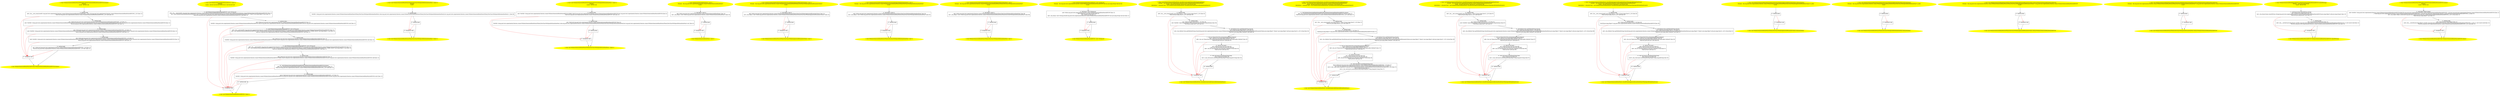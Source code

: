/* @generated */
digraph cfg {
"org.junit.tests.experimental.theories.runner.WithAutoGeneratedDataPoints$ENUM.$values():org.junit.te.f61632694a45949a14b9ef57923ece85_1" [label="1: Start WithAutoGeneratedDataPoints$ENUM[] WithAutoGeneratedDataPoints$ENUM.$values()\nFormals: \nLocals:  $irvar0:void \n  " color=yellow style=filled]
	

	 "org.junit.tests.experimental.theories.runner.WithAutoGeneratedDataPoints$ENUM.$values():org.junit.te.f61632694a45949a14b9ef57923ece85_1" -> "org.junit.tests.experimental.theories.runner.WithAutoGeneratedDataPoints$ENUM.$values():org.junit.te.f61632694a45949a14b9ef57923ece85_4" ;
"org.junit.tests.experimental.theories.runner.WithAutoGeneratedDataPoints$ENUM.$values():org.junit.te.f61632694a45949a14b9ef57923ece85_2" [label="2: Exit WithAutoGeneratedDataPoints$ENUM[] WithAutoGeneratedDataPoints$ENUM.$values() \n  " color=yellow style=filled]
	

"org.junit.tests.experimental.theories.runner.WithAutoGeneratedDataPoints$ENUM.$values():org.junit.te.f61632694a45949a14b9ef57923ece85_3" [label="3:  exceptions sink \n  " shape="box"]
	

	 "org.junit.tests.experimental.theories.runner.WithAutoGeneratedDataPoints$ENUM.$values():org.junit.te.f61632694a45949a14b9ef57923ece85_3" -> "org.junit.tests.experimental.theories.runner.WithAutoGeneratedDataPoints$ENUM.$values():org.junit.te.f61632694a45949a14b9ef57923ece85_2" ;
"org.junit.tests.experimental.theories.runner.WithAutoGeneratedDataPoints$ENUM.$values():org.junit.te.f61632694a45949a14b9ef57923ece85_4" [label="4:  method_body \n   n$0=_fun___new_array(sizeof(t=org.junit.tests.experimental.theories.runner.WithAutoGeneratedDataPoints$ENUM*[_*_];len=[3]):org.junit.tests.experimental.theories.runner.WithAutoGeneratedDataPoints$ENUM*[_*_](*)) [line 12]\n  *&$irvar0:org.junit.tests.experimental.theories.runner.WithAutoGeneratedDataPoints$ENUM*[_*_](*)=n$0 [line 12]\n " shape="box"]
	

	 "org.junit.tests.experimental.theories.runner.WithAutoGeneratedDataPoints$ENUM.$values():org.junit.te.f61632694a45949a14b9ef57923ece85_4" -> "org.junit.tests.experimental.theories.runner.WithAutoGeneratedDataPoints$ENUM.$values():org.junit.te.f61632694a45949a14b9ef57923ece85_5" ;
	 "org.junit.tests.experimental.theories.runner.WithAutoGeneratedDataPoints$ENUM.$values():org.junit.te.f61632694a45949a14b9ef57923ece85_4" -> "org.junit.tests.experimental.theories.runner.WithAutoGeneratedDataPoints$ENUM.$values():org.junit.te.f61632694a45949a14b9ef57923ece85_3" [color="red" ];
"org.junit.tests.experimental.theories.runner.WithAutoGeneratedDataPoints$ENUM.$values():org.junit.te.f61632694a45949a14b9ef57923ece85_5" [label="5:  method_body \n   n$1=*&$irvar0:org.junit.tests.experimental.theories.runner.WithAutoGeneratedDataPoints$ENUM*[_*_](*) [line 12]\n  n$2=*&#GB<>$org.junit.tests.experimental.theories.runner.WithAutoGeneratedDataPoints$ENUM.VALUE:org.junit.tests.experimental.theories.runner.WithAutoGeneratedDataPoints$ENUM*(root org.junit.tests.experimental.theories.runner.WithAutoGeneratedDataPoints$ENUM) [line 12]\n  *n$1[0]:org.junit.tests.experimental.theories.runner.WithAutoGeneratedDataPoints$ENUM*=n$2 [line 12]\n " shape="box"]
	

	 "org.junit.tests.experimental.theories.runner.WithAutoGeneratedDataPoints$ENUM.$values():org.junit.te.f61632694a45949a14b9ef57923ece85_5" -> "org.junit.tests.experimental.theories.runner.WithAutoGeneratedDataPoints$ENUM.$values():org.junit.te.f61632694a45949a14b9ef57923ece85_6" ;
	 "org.junit.tests.experimental.theories.runner.WithAutoGeneratedDataPoints$ENUM.$values():org.junit.te.f61632694a45949a14b9ef57923ece85_5" -> "org.junit.tests.experimental.theories.runner.WithAutoGeneratedDataPoints$ENUM.$values():org.junit.te.f61632694a45949a14b9ef57923ece85_3" [color="red" ];
"org.junit.tests.experimental.theories.runner.WithAutoGeneratedDataPoints$ENUM.$values():org.junit.te.f61632694a45949a14b9ef57923ece85_6" [label="6:  method_body \n   n$3=*&$irvar0:org.junit.tests.experimental.theories.runner.WithAutoGeneratedDataPoints$ENUM*[_*_](*) [line 12]\n  n$4=*&#GB<>$org.junit.tests.experimental.theories.runner.WithAutoGeneratedDataPoints$ENUM.OTHER_VALUE:org.junit.tests.experimental.theories.runner.WithAutoGeneratedDataPoints$ENUM*(root org.junit.tests.experimental.theories.runner.WithAutoGeneratedDataPoints$ENUM) [line 12]\n  *n$3[1]:org.junit.tests.experimental.theories.runner.WithAutoGeneratedDataPoints$ENUM*=n$4 [line 12]\n " shape="box"]
	

	 "org.junit.tests.experimental.theories.runner.WithAutoGeneratedDataPoints$ENUM.$values():org.junit.te.f61632694a45949a14b9ef57923ece85_6" -> "org.junit.tests.experimental.theories.runner.WithAutoGeneratedDataPoints$ENUM.$values():org.junit.te.f61632694a45949a14b9ef57923ece85_7" ;
	 "org.junit.tests.experimental.theories.runner.WithAutoGeneratedDataPoints$ENUM.$values():org.junit.te.f61632694a45949a14b9ef57923ece85_6" -> "org.junit.tests.experimental.theories.runner.WithAutoGeneratedDataPoints$ENUM.$values():org.junit.te.f61632694a45949a14b9ef57923ece85_3" [color="red" ];
"org.junit.tests.experimental.theories.runner.WithAutoGeneratedDataPoints$ENUM.$values():org.junit.te.f61632694a45949a14b9ef57923ece85_7" [label="7:  method_body \n   n$5=*&$irvar0:org.junit.tests.experimental.theories.runner.WithAutoGeneratedDataPoints$ENUM*[_*_](*) [line 12]\n  n$6=*&#GB<>$org.junit.tests.experimental.theories.runner.WithAutoGeneratedDataPoints$ENUM.THIRD_VALUE:org.junit.tests.experimental.theories.runner.WithAutoGeneratedDataPoints$ENUM*(root org.junit.tests.experimental.theories.runner.WithAutoGeneratedDataPoints$ENUM) [line 12]\n  *n$5[2]:org.junit.tests.experimental.theories.runner.WithAutoGeneratedDataPoints$ENUM*=n$6 [line 12]\n " shape="box"]
	

	 "org.junit.tests.experimental.theories.runner.WithAutoGeneratedDataPoints$ENUM.$values():org.junit.te.f61632694a45949a14b9ef57923ece85_7" -> "org.junit.tests.experimental.theories.runner.WithAutoGeneratedDataPoints$ENUM.$values():org.junit.te.f61632694a45949a14b9ef57923ece85_8" ;
	 "org.junit.tests.experimental.theories.runner.WithAutoGeneratedDataPoints$ENUM.$values():org.junit.te.f61632694a45949a14b9ef57923ece85_7" -> "org.junit.tests.experimental.theories.runner.WithAutoGeneratedDataPoints$ENUM.$values():org.junit.te.f61632694a45949a14b9ef57923ece85_3" [color="red" ];
"org.junit.tests.experimental.theories.runner.WithAutoGeneratedDataPoints$ENUM.$values():org.junit.te.f61632694a45949a14b9ef57923ece85_8" [label="8:  method_body \n   n$7=*&$irvar0:org.junit.tests.experimental.theories.runner.WithAutoGeneratedDataPoints$ENUM*[_*_](*) [line 12]\n  *&return:org.junit.tests.experimental.theories.runner.WithAutoGeneratedDataPoints$ENUM*[_*_](*)=n$7 [line 12]\n " shape="box"]
	

	 "org.junit.tests.experimental.theories.runner.WithAutoGeneratedDataPoints$ENUM.$values():org.junit.te.f61632694a45949a14b9ef57923ece85_8" -> "org.junit.tests.experimental.theories.runner.WithAutoGeneratedDataPoints$ENUM.$values():org.junit.te.f61632694a45949a14b9ef57923ece85_2" ;
	 "org.junit.tests.experimental.theories.runner.WithAutoGeneratedDataPoints$ENUM.$values():org.junit.te.f61632694a45949a14b9ef57923ece85_8" -> "org.junit.tests.experimental.theories.runner.WithAutoGeneratedDataPoints$ENUM.$values():org.junit.te.f61632694a45949a14b9ef57923ece85_3" [color="red" ];
"org.junit.tests.experimental.theories.runner.WithAutoGeneratedDataPoints$ENUM.<clinit>():void.41976e11af7a7ecc80545012bfeeb00f_1" [label="1: Start void WithAutoGeneratedDataPoints$ENUM.<clinit>()\nFormals: \nLocals:  $irvar3:void $irvar2:void $irvar1:void $irvar0:void \n  " color=yellow style=filled]
	

	 "org.junit.tests.experimental.theories.runner.WithAutoGeneratedDataPoints$ENUM.<clinit>():void.41976e11af7a7ecc80545012bfeeb00f_1" -> "org.junit.tests.experimental.theories.runner.WithAutoGeneratedDataPoints$ENUM.<clinit>():void.41976e11af7a7ecc80545012bfeeb00f_4" ;
"org.junit.tests.experimental.theories.runner.WithAutoGeneratedDataPoints$ENUM.<clinit>():void.41976e11af7a7ecc80545012bfeeb00f_2" [label="2: Exit void WithAutoGeneratedDataPoints$ENUM.<clinit>() \n  " color=yellow style=filled]
	

"org.junit.tests.experimental.theories.runner.WithAutoGeneratedDataPoints$ENUM.<clinit>():void.41976e11af7a7ecc80545012bfeeb00f_3" [label="3:  exceptions sink \n  " shape="box"]
	

	 "org.junit.tests.experimental.theories.runner.WithAutoGeneratedDataPoints$ENUM.<clinit>():void.41976e11af7a7ecc80545012bfeeb00f_3" -> "org.junit.tests.experimental.theories.runner.WithAutoGeneratedDataPoints$ENUM.<clinit>():void.41976e11af7a7ecc80545012bfeeb00f_2" ;
"org.junit.tests.experimental.theories.runner.WithAutoGeneratedDataPoints$ENUM.<clinit>():void.41976e11af7a7ecc80545012bfeeb00f_4" [label="4:  Call WithAutoGeneratedDataPoints$ENUM.<init>(String,int) \n   n$0=_fun___new(sizeof(t=org.junit.tests.experimental.theories.runner.WithAutoGeneratedDataPoints$ENUM):org.junit.tests.experimental.theories.runner.WithAutoGeneratedDataPoints$ENUM*) [line 12]\n  n$1=_fun_WithAutoGeneratedDataPoints$ENUM.<init>(String,int)(n$0:org.junit.tests.experimental.theories.runner.WithAutoGeneratedDataPoints$ENUM*,\"VALUE\":java.lang.Object*,0:int) [line 12]\n  *&$irvar0:org.junit.tests.experimental.theories.runner.WithAutoGeneratedDataPoints$ENUM*=n$0 [line 12]\n " shape="box"]
	

	 "org.junit.tests.experimental.theories.runner.WithAutoGeneratedDataPoints$ENUM.<clinit>():void.41976e11af7a7ecc80545012bfeeb00f_4" -> "org.junit.tests.experimental.theories.runner.WithAutoGeneratedDataPoints$ENUM.<clinit>():void.41976e11af7a7ecc80545012bfeeb00f_5" ;
	 "org.junit.tests.experimental.theories.runner.WithAutoGeneratedDataPoints$ENUM.<clinit>():void.41976e11af7a7ecc80545012bfeeb00f_4" -> "org.junit.tests.experimental.theories.runner.WithAutoGeneratedDataPoints$ENUM.<clinit>():void.41976e11af7a7ecc80545012bfeeb00f_3" [color="red" ];
"org.junit.tests.experimental.theories.runner.WithAutoGeneratedDataPoints$ENUM.<clinit>():void.41976e11af7a7ecc80545012bfeeb00f_5" [label="5:  method_body \n   n$2=*&$irvar0:org.junit.tests.experimental.theories.runner.WithAutoGeneratedDataPoints$ENUM* [line 12]\n  *&#GB<>$org.junit.tests.experimental.theories.runner.WithAutoGeneratedDataPoints$ENUM.VALUE:org.junit.tests.experimental.theories.runner.WithAutoGeneratedDataPoints$ENUM(root org.junit.tests.experimental.theories.runner.WithAutoGeneratedDataPoints$ENUM)=n$2 [line 12]\n " shape="box"]
	

	 "org.junit.tests.experimental.theories.runner.WithAutoGeneratedDataPoints$ENUM.<clinit>():void.41976e11af7a7ecc80545012bfeeb00f_5" -> "org.junit.tests.experimental.theories.runner.WithAutoGeneratedDataPoints$ENUM.<clinit>():void.41976e11af7a7ecc80545012bfeeb00f_6" ;
	 "org.junit.tests.experimental.theories.runner.WithAutoGeneratedDataPoints$ENUM.<clinit>():void.41976e11af7a7ecc80545012bfeeb00f_5" -> "org.junit.tests.experimental.theories.runner.WithAutoGeneratedDataPoints$ENUM.<clinit>():void.41976e11af7a7ecc80545012bfeeb00f_3" [color="red" ];
"org.junit.tests.experimental.theories.runner.WithAutoGeneratedDataPoints$ENUM.<clinit>():void.41976e11af7a7ecc80545012bfeeb00f_6" [label="6:  Call WithAutoGeneratedDataPoints$ENUM.<init>(String,int) \n   n$3=_fun___new(sizeof(t=org.junit.tests.experimental.theories.runner.WithAutoGeneratedDataPoints$ENUM):org.junit.tests.experimental.theories.runner.WithAutoGeneratedDataPoints$ENUM*) [line 12]\n  n$4=_fun_WithAutoGeneratedDataPoints$ENUM.<init>(String,int)(n$3:org.junit.tests.experimental.theories.runner.WithAutoGeneratedDataPoints$ENUM*,\"OTHER_VALUE\":java.lang.Object*,1:int) [line 12]\n  *&$irvar1:org.junit.tests.experimental.theories.runner.WithAutoGeneratedDataPoints$ENUM*=n$3 [line 12]\n " shape="box"]
	

	 "org.junit.tests.experimental.theories.runner.WithAutoGeneratedDataPoints$ENUM.<clinit>():void.41976e11af7a7ecc80545012bfeeb00f_6" -> "org.junit.tests.experimental.theories.runner.WithAutoGeneratedDataPoints$ENUM.<clinit>():void.41976e11af7a7ecc80545012bfeeb00f_7" ;
	 "org.junit.tests.experimental.theories.runner.WithAutoGeneratedDataPoints$ENUM.<clinit>():void.41976e11af7a7ecc80545012bfeeb00f_6" -> "org.junit.tests.experimental.theories.runner.WithAutoGeneratedDataPoints$ENUM.<clinit>():void.41976e11af7a7ecc80545012bfeeb00f_3" [color="red" ];
"org.junit.tests.experimental.theories.runner.WithAutoGeneratedDataPoints$ENUM.<clinit>():void.41976e11af7a7ecc80545012bfeeb00f_7" [label="7:  method_body \n   n$5=*&$irvar1:org.junit.tests.experimental.theories.runner.WithAutoGeneratedDataPoints$ENUM* [line 12]\n  *&#GB<>$org.junit.tests.experimental.theories.runner.WithAutoGeneratedDataPoints$ENUM.OTHER_VALUE:org.junit.tests.experimental.theories.runner.WithAutoGeneratedDataPoints$ENUM(root org.junit.tests.experimental.theories.runner.WithAutoGeneratedDataPoints$ENUM)=n$5 [line 12]\n " shape="box"]
	

	 "org.junit.tests.experimental.theories.runner.WithAutoGeneratedDataPoints$ENUM.<clinit>():void.41976e11af7a7ecc80545012bfeeb00f_7" -> "org.junit.tests.experimental.theories.runner.WithAutoGeneratedDataPoints$ENUM.<clinit>():void.41976e11af7a7ecc80545012bfeeb00f_8" ;
	 "org.junit.tests.experimental.theories.runner.WithAutoGeneratedDataPoints$ENUM.<clinit>():void.41976e11af7a7ecc80545012bfeeb00f_7" -> "org.junit.tests.experimental.theories.runner.WithAutoGeneratedDataPoints$ENUM.<clinit>():void.41976e11af7a7ecc80545012bfeeb00f_3" [color="red" ];
"org.junit.tests.experimental.theories.runner.WithAutoGeneratedDataPoints$ENUM.<clinit>():void.41976e11af7a7ecc80545012bfeeb00f_8" [label="8:  Call WithAutoGeneratedDataPoints$ENUM.<init>(String,int) \n   n$6=_fun___new(sizeof(t=org.junit.tests.experimental.theories.runner.WithAutoGeneratedDataPoints$ENUM):org.junit.tests.experimental.theories.runner.WithAutoGeneratedDataPoints$ENUM*) [line 12]\n  n$7=_fun_WithAutoGeneratedDataPoints$ENUM.<init>(String,int)(n$6:org.junit.tests.experimental.theories.runner.WithAutoGeneratedDataPoints$ENUM*,\"THIRD_VALUE\":java.lang.Object*,2:int) [line 12]\n  *&$irvar2:org.junit.tests.experimental.theories.runner.WithAutoGeneratedDataPoints$ENUM*=n$6 [line 12]\n " shape="box"]
	

	 "org.junit.tests.experimental.theories.runner.WithAutoGeneratedDataPoints$ENUM.<clinit>():void.41976e11af7a7ecc80545012bfeeb00f_8" -> "org.junit.tests.experimental.theories.runner.WithAutoGeneratedDataPoints$ENUM.<clinit>():void.41976e11af7a7ecc80545012bfeeb00f_9" ;
	 "org.junit.tests.experimental.theories.runner.WithAutoGeneratedDataPoints$ENUM.<clinit>():void.41976e11af7a7ecc80545012bfeeb00f_8" -> "org.junit.tests.experimental.theories.runner.WithAutoGeneratedDataPoints$ENUM.<clinit>():void.41976e11af7a7ecc80545012bfeeb00f_3" [color="red" ];
"org.junit.tests.experimental.theories.runner.WithAutoGeneratedDataPoints$ENUM.<clinit>():void.41976e11af7a7ecc80545012bfeeb00f_9" [label="9:  method_body \n   n$8=*&$irvar2:org.junit.tests.experimental.theories.runner.WithAutoGeneratedDataPoints$ENUM* [line 12]\n  *&#GB<>$org.junit.tests.experimental.theories.runner.WithAutoGeneratedDataPoints$ENUM.THIRD_VALUE:org.junit.tests.experimental.theories.runner.WithAutoGeneratedDataPoints$ENUM(root org.junit.tests.experimental.theories.runner.WithAutoGeneratedDataPoints$ENUM)=n$8 [line 12]\n " shape="box"]
	

	 "org.junit.tests.experimental.theories.runner.WithAutoGeneratedDataPoints$ENUM.<clinit>():void.41976e11af7a7ecc80545012bfeeb00f_9" -> "org.junit.tests.experimental.theories.runner.WithAutoGeneratedDataPoints$ENUM.<clinit>():void.41976e11af7a7ecc80545012bfeeb00f_10" ;
	 "org.junit.tests.experimental.theories.runner.WithAutoGeneratedDataPoints$ENUM.<clinit>():void.41976e11af7a7ecc80545012bfeeb00f_9" -> "org.junit.tests.experimental.theories.runner.WithAutoGeneratedDataPoints$ENUM.<clinit>():void.41976e11af7a7ecc80545012bfeeb00f_3" [color="red" ];
"org.junit.tests.experimental.theories.runner.WithAutoGeneratedDataPoints$ENUM.<clinit>():void.41976e11af7a7ecc80545012bfeeb00f_10" [label="10:  Call WithAutoGeneratedDataPoints$ENUM[] WithAutoGeneratedDataPoints$ENUM.$values() \n   n$9=_fun_WithAutoGeneratedDataPoints$ENUM[] WithAutoGeneratedDataPoints$ENUM.$values()() [line 12]\n  *&$irvar3:org.junit.tests.experimental.theories.runner.WithAutoGeneratedDataPoints$ENUM*[_*_](*)=n$9 [line 12]\n " shape="box"]
	

	 "org.junit.tests.experimental.theories.runner.WithAutoGeneratedDataPoints$ENUM.<clinit>():void.41976e11af7a7ecc80545012bfeeb00f_10" -> "org.junit.tests.experimental.theories.runner.WithAutoGeneratedDataPoints$ENUM.<clinit>():void.41976e11af7a7ecc80545012bfeeb00f_11" ;
	 "org.junit.tests.experimental.theories.runner.WithAutoGeneratedDataPoints$ENUM.<clinit>():void.41976e11af7a7ecc80545012bfeeb00f_10" -> "org.junit.tests.experimental.theories.runner.WithAutoGeneratedDataPoints$ENUM.<clinit>():void.41976e11af7a7ecc80545012bfeeb00f_3" [color="red" ];
"org.junit.tests.experimental.theories.runner.WithAutoGeneratedDataPoints$ENUM.<clinit>():void.41976e11af7a7ecc80545012bfeeb00f_11" [label="11:  method_body \n   n$10=*&$irvar3:org.junit.tests.experimental.theories.runner.WithAutoGeneratedDataPoints$ENUM*[_*_](*) [line 12]\n  *&#GB<>$org.junit.tests.experimental.theories.runner.WithAutoGeneratedDataPoints$ENUM.$VALUES:org.junit.tests.experimental.theories.runner.WithAutoGeneratedDataPoints$ENUM(root org.junit.tests.experimental.theories.runner.WithAutoGeneratedDataPoints$ENUM)=n$10 [line 12]\n " shape="box"]
	

	 "org.junit.tests.experimental.theories.runner.WithAutoGeneratedDataPoints$ENUM.<clinit>():void.41976e11af7a7ecc80545012bfeeb00f_11" -> "org.junit.tests.experimental.theories.runner.WithAutoGeneratedDataPoints$ENUM.<clinit>():void.41976e11af7a7ecc80545012bfeeb00f_12" ;
	 "org.junit.tests.experimental.theories.runner.WithAutoGeneratedDataPoints$ENUM.<clinit>():void.41976e11af7a7ecc80545012bfeeb00f_11" -> "org.junit.tests.experimental.theories.runner.WithAutoGeneratedDataPoints$ENUM.<clinit>():void.41976e11af7a7ecc80545012bfeeb00f_3" [color="red" ];
"org.junit.tests.experimental.theories.runner.WithAutoGeneratedDataPoints$ENUM.<clinit>():void.41976e11af7a7ecc80545012bfeeb00f_12" [label="12:  method_body \n  " shape="box"]
	

	 "org.junit.tests.experimental.theories.runner.WithAutoGeneratedDataPoints$ENUM.<clinit>():void.41976e11af7a7ecc80545012bfeeb00f_12" -> "org.junit.tests.experimental.theories.runner.WithAutoGeneratedDataPoints$ENUM.<clinit>():void.41976e11af7a7ecc80545012bfeeb00f_2" ;
	 "org.junit.tests.experimental.theories.runner.WithAutoGeneratedDataPoints$ENUM.<clinit>():void.41976e11af7a7ecc80545012bfeeb00f_12" -> "org.junit.tests.experimental.theories.runner.WithAutoGeneratedDataPoints$ENUM.<clinit>():void.41976e11af7a7ecc80545012bfeeb00f_3" [color="red" ];
"org.junit.tests.experimental.theories.runner.WithAutoGeneratedDataPoints$TheoryTestClassWithSpecific.8f153cc72d9c15275508c6e618639de5_1" [label="1: Start void WithAutoGeneratedDataPoints$TheoryTestClassWithSpecificBooleanDataPoint.<clinit>()\nFormals: \nLocals:  \n  " color=yellow style=filled]
	

	 "org.junit.tests.experimental.theories.runner.WithAutoGeneratedDataPoints$TheoryTestClassWithSpecific.8f153cc72d9c15275508c6e618639de5_1" -> "org.junit.tests.experimental.theories.runner.WithAutoGeneratedDataPoints$TheoryTestClassWithSpecific.8f153cc72d9c15275508c6e618639de5_4" ;
"org.junit.tests.experimental.theories.runner.WithAutoGeneratedDataPoints$TheoryTestClassWithSpecific.8f153cc72d9c15275508c6e618639de5_2" [label="2: Exit void WithAutoGeneratedDataPoints$TheoryTestClassWithSpecificBooleanDataPoint.<clinit>() \n  " color=yellow style=filled]
	

"org.junit.tests.experimental.theories.runner.WithAutoGeneratedDataPoints$TheoryTestClassWithSpecific.8f153cc72d9c15275508c6e618639de5_3" [label="3:  exceptions sink \n  " shape="box"]
	

	 "org.junit.tests.experimental.theories.runner.WithAutoGeneratedDataPoints$TheoryTestClassWithSpecific.8f153cc72d9c15275508c6e618639de5_3" -> "org.junit.tests.experimental.theories.runner.WithAutoGeneratedDataPoints$TheoryTestClassWithSpecific.8f153cc72d9c15275508c6e618639de5_2" ;
"org.junit.tests.experimental.theories.runner.WithAutoGeneratedDataPoints$TheoryTestClassWithSpecific.8f153cc72d9c15275508c6e618639de5_4" [label="4:  method_body \n   *&#GB<>$org.junit.tests.experimental.theories.runner.WithAutoGeneratedDataPoints$TheoryTestClassWithSpecificBooleanDataPoint.value:org.junit.tests.experimental.theories.runner.WithAutoGeneratedDataPoints$TheoryTestClassWithSpecificBooleanDataPoint(root org.junit.tests.experimental.theories.runner.WithAutoGeneratedDataPoints$TheoryTestClassWithSpecificBooleanDataPoint)=1 [line 58]\n " shape="box"]
	

	 "org.junit.tests.experimental.theories.runner.WithAutoGeneratedDataPoints$TheoryTestClassWithSpecific.8f153cc72d9c15275508c6e618639de5_4" -> "org.junit.tests.experimental.theories.runner.WithAutoGeneratedDataPoints$TheoryTestClassWithSpecific.8f153cc72d9c15275508c6e618639de5_5" ;
	 "org.junit.tests.experimental.theories.runner.WithAutoGeneratedDataPoints$TheoryTestClassWithSpecific.8f153cc72d9c15275508c6e618639de5_4" -> "org.junit.tests.experimental.theories.runner.WithAutoGeneratedDataPoints$TheoryTestClassWithSpecific.8f153cc72d9c15275508c6e618639de5_3" [color="red" ];
"org.junit.tests.experimental.theories.runner.WithAutoGeneratedDataPoints$TheoryTestClassWithSpecific.8f153cc72d9c15275508c6e618639de5_5" [label="5:  method_body \n  " shape="box"]
	

	 "org.junit.tests.experimental.theories.runner.WithAutoGeneratedDataPoints$TheoryTestClassWithSpecific.8f153cc72d9c15275508c6e618639de5_5" -> "org.junit.tests.experimental.theories.runner.WithAutoGeneratedDataPoints$TheoryTestClassWithSpecific.8f153cc72d9c15275508c6e618639de5_2" ;
	 "org.junit.tests.experimental.theories.runner.WithAutoGeneratedDataPoints$TheoryTestClassWithSpecific.8f153cc72d9c15275508c6e618639de5_5" -> "org.junit.tests.experimental.theories.runner.WithAutoGeneratedDataPoints$TheoryTestClassWithSpecific.8f153cc72d9c15275508c6e618639de5_3" [color="red" ];
"org.junit.tests.experimental.theories.runner.WithAutoGeneratedDataPoints$TheoryTestClassWithSpecific.3ade803a6197a26fe074996a1b931367_1" [label="1: Start void WithAutoGeneratedDataPoints$TheoryTestClassWithSpecificEnumDataPoint.<clinit>()\nFormals: \nLocals:  $irvar0:void \n  " color=yellow style=filled]
	

	 "org.junit.tests.experimental.theories.runner.WithAutoGeneratedDataPoints$TheoryTestClassWithSpecific.3ade803a6197a26fe074996a1b931367_1" -> "org.junit.tests.experimental.theories.runner.WithAutoGeneratedDataPoints$TheoryTestClassWithSpecific.3ade803a6197a26fe074996a1b931367_4" ;
"org.junit.tests.experimental.theories.runner.WithAutoGeneratedDataPoints$TheoryTestClassWithSpecific.3ade803a6197a26fe074996a1b931367_2" [label="2: Exit void WithAutoGeneratedDataPoints$TheoryTestClassWithSpecificEnumDataPoint.<clinit>() \n  " color=yellow style=filled]
	

"org.junit.tests.experimental.theories.runner.WithAutoGeneratedDataPoints$TheoryTestClassWithSpecific.3ade803a6197a26fe074996a1b931367_3" [label="3:  exceptions sink \n  " shape="box"]
	

	 "org.junit.tests.experimental.theories.runner.WithAutoGeneratedDataPoints$TheoryTestClassWithSpecific.3ade803a6197a26fe074996a1b931367_3" -> "org.junit.tests.experimental.theories.runner.WithAutoGeneratedDataPoints$TheoryTestClassWithSpecific.3ade803a6197a26fe074996a1b931367_2" ;
"org.junit.tests.experimental.theories.runner.WithAutoGeneratedDataPoints$TheoryTestClassWithSpecific.3ade803a6197a26fe074996a1b931367_4" [label="4:  method_body \n   n$0=*&#GB<>$org.junit.tests.experimental.theories.runner.WithAutoGeneratedDataPoints$ENUM.OTHER_VALUE:org.junit.tests.experimental.theories.runner.WithAutoGeneratedDataPoints$ENUM*(root org.junit.tests.experimental.theories.runner.WithAutoGeneratedDataPoints$ENUM) [line 41]\n  *&$irvar0:org.junit.tests.experimental.theories.runner.WithAutoGeneratedDataPoints$ENUM*=n$0 [line 41]\n " shape="box"]
	

	 "org.junit.tests.experimental.theories.runner.WithAutoGeneratedDataPoints$TheoryTestClassWithSpecific.3ade803a6197a26fe074996a1b931367_4" -> "org.junit.tests.experimental.theories.runner.WithAutoGeneratedDataPoints$TheoryTestClassWithSpecific.3ade803a6197a26fe074996a1b931367_5" ;
	 "org.junit.tests.experimental.theories.runner.WithAutoGeneratedDataPoints$TheoryTestClassWithSpecific.3ade803a6197a26fe074996a1b931367_4" -> "org.junit.tests.experimental.theories.runner.WithAutoGeneratedDataPoints$TheoryTestClassWithSpecific.3ade803a6197a26fe074996a1b931367_3" [color="red" ];
"org.junit.tests.experimental.theories.runner.WithAutoGeneratedDataPoints$TheoryTestClassWithSpecific.3ade803a6197a26fe074996a1b931367_5" [label="5:  method_body \n   n$1=*&$irvar0:org.junit.tests.experimental.theories.runner.WithAutoGeneratedDataPoints$ENUM* [line 41]\n  *&#GB<>$org.junit.tests.experimental.theories.runner.WithAutoGeneratedDataPoints$TheoryTestClassWithSpecificEnumDataPoint.value:org.junit.tests.experimental.theories.runner.WithAutoGeneratedDataPoints$TheoryTestClassWithSpecificEnumDataPoint(root org.junit.tests.experimental.theories.runner.WithAutoGeneratedDataPoints$TheoryTestClassWithSpecificEnumDataPoint)=n$1 [line 41]\n " shape="box"]
	

	 "org.junit.tests.experimental.theories.runner.WithAutoGeneratedDataPoints$TheoryTestClassWithSpecific.3ade803a6197a26fe074996a1b931367_5" -> "org.junit.tests.experimental.theories.runner.WithAutoGeneratedDataPoints$TheoryTestClassWithSpecific.3ade803a6197a26fe074996a1b931367_6" ;
	 "org.junit.tests.experimental.theories.runner.WithAutoGeneratedDataPoints$TheoryTestClassWithSpecific.3ade803a6197a26fe074996a1b931367_5" -> "org.junit.tests.experimental.theories.runner.WithAutoGeneratedDataPoints$TheoryTestClassWithSpecific.3ade803a6197a26fe074996a1b931367_3" [color="red" ];
"org.junit.tests.experimental.theories.runner.WithAutoGeneratedDataPoints$TheoryTestClassWithSpecific.3ade803a6197a26fe074996a1b931367_6" [label="6:  method_body \n  " shape="box"]
	

	 "org.junit.tests.experimental.theories.runner.WithAutoGeneratedDataPoints$TheoryTestClassWithSpecific.3ade803a6197a26fe074996a1b931367_6" -> "org.junit.tests.experimental.theories.runner.WithAutoGeneratedDataPoints$TheoryTestClassWithSpecific.3ade803a6197a26fe074996a1b931367_2" ;
	 "org.junit.tests.experimental.theories.runner.WithAutoGeneratedDataPoints$TheoryTestClassWithSpecific.3ade803a6197a26fe074996a1b931367_6" -> "org.junit.tests.experimental.theories.runner.WithAutoGeneratedDataPoints$TheoryTestClassWithSpecific.3ade803a6197a26fe074996a1b931367_3" [color="red" ];
"org.junit.tests.experimental.theories.runner.WithAutoGeneratedDataPoints.<init>().e540bbff9fb7e8d645db4d4175a2ca53_1" [label="1: Start WithAutoGeneratedDataPoints.<init>()\nFormals:  this:org.junit.tests.experimental.theories.runner.WithAutoGeneratedDataPoints*\nLocals:  \n  " color=yellow style=filled]
	

	 "org.junit.tests.experimental.theories.runner.WithAutoGeneratedDataPoints.<init>().e540bbff9fb7e8d645db4d4175a2ca53_1" -> "org.junit.tests.experimental.theories.runner.WithAutoGeneratedDataPoints.<init>().e540bbff9fb7e8d645db4d4175a2ca53_4" ;
"org.junit.tests.experimental.theories.runner.WithAutoGeneratedDataPoints.<init>().e540bbff9fb7e8d645db4d4175a2ca53_2" [label="2: Exit WithAutoGeneratedDataPoints.<init>() \n  " color=yellow style=filled]
	

"org.junit.tests.experimental.theories.runner.WithAutoGeneratedDataPoints.<init>().e540bbff9fb7e8d645db4d4175a2ca53_3" [label="3:  exceptions sink \n  " shape="box"]
	

	 "org.junit.tests.experimental.theories.runner.WithAutoGeneratedDataPoints.<init>().e540bbff9fb7e8d645db4d4175a2ca53_3" -> "org.junit.tests.experimental.theories.runner.WithAutoGeneratedDataPoints.<init>().e540bbff9fb7e8d645db4d4175a2ca53_2" ;
"org.junit.tests.experimental.theories.runner.WithAutoGeneratedDataPoints.<init>().e540bbff9fb7e8d645db4d4175a2ca53_4" [label="4:  Call Object.<init>() \n   n$0=*&this:org.junit.tests.experimental.theories.runner.WithAutoGeneratedDataPoints* [line 10]\n  n$1=_fun_Object.<init>()(n$0:org.junit.tests.experimental.theories.runner.WithAutoGeneratedDataPoints*) [line 10]\n " shape="box"]
	

	 "org.junit.tests.experimental.theories.runner.WithAutoGeneratedDataPoints.<init>().e540bbff9fb7e8d645db4d4175a2ca53_4" -> "org.junit.tests.experimental.theories.runner.WithAutoGeneratedDataPoints.<init>().e540bbff9fb7e8d645db4d4175a2ca53_5" ;
	 "org.junit.tests.experimental.theories.runner.WithAutoGeneratedDataPoints.<init>().e540bbff9fb7e8d645db4d4175a2ca53_4" -> "org.junit.tests.experimental.theories.runner.WithAutoGeneratedDataPoints.<init>().e540bbff9fb7e8d645db4d4175a2ca53_3" [color="red" ];
"org.junit.tests.experimental.theories.runner.WithAutoGeneratedDataPoints.<init>().e540bbff9fb7e8d645db4d4175a2ca53_5" [label="5:  method_body \n  " shape="box"]
	

	 "org.junit.tests.experimental.theories.runner.WithAutoGeneratedDataPoints.<init>().e540bbff9fb7e8d645db4d4175a2ca53_5" -> "org.junit.tests.experimental.theories.runner.WithAutoGeneratedDataPoints.<init>().e540bbff9fb7e8d645db4d4175a2ca53_2" ;
	 "org.junit.tests.experimental.theories.runner.WithAutoGeneratedDataPoints.<init>().e540bbff9fb7e8d645db4d4175a2ca53_5" -> "org.junit.tests.experimental.theories.runner.WithAutoGeneratedDataPoints.<init>().e540bbff9fb7e8d645db4d4175a2ca53_3" [color="red" ];
"org.junit.tests.experimental.theories.runner.WithAutoGeneratedDataPoints$TheoryTestClassWithAutogene.9f0ffbe298cf7adefe04c991ad1d7272_1" [label="1: Start WithAutoGeneratedDataPoints$TheoryTestClassWithAutogeneratedParameterValues.<init>()\nFormals:  this:org.junit.tests.experimental.theories.runner.WithAutoGeneratedDataPoints$TheoryTestClassWithAutogeneratedParameterValues*\nLocals:  \n  " color=yellow style=filled]
	

	 "org.junit.tests.experimental.theories.runner.WithAutoGeneratedDataPoints$TheoryTestClassWithAutogene.9f0ffbe298cf7adefe04c991ad1d7272_1" -> "org.junit.tests.experimental.theories.runner.WithAutoGeneratedDataPoints$TheoryTestClassWithAutogene.9f0ffbe298cf7adefe04c991ad1d7272_4" ;
"org.junit.tests.experimental.theories.runner.WithAutoGeneratedDataPoints$TheoryTestClassWithAutogene.9f0ffbe298cf7adefe04c991ad1d7272_2" [label="2: Exit WithAutoGeneratedDataPoints$TheoryTestClassWithAutogeneratedParameterValues.<init>() \n  " color=yellow style=filled]
	

"org.junit.tests.experimental.theories.runner.WithAutoGeneratedDataPoints$TheoryTestClassWithAutogene.9f0ffbe298cf7adefe04c991ad1d7272_3" [label="3:  exceptions sink \n  " shape="box"]
	

	 "org.junit.tests.experimental.theories.runner.WithAutoGeneratedDataPoints$TheoryTestClassWithAutogene.9f0ffbe298cf7adefe04c991ad1d7272_3" -> "org.junit.tests.experimental.theories.runner.WithAutoGeneratedDataPoints$TheoryTestClassWithAutogene.9f0ffbe298cf7adefe04c991ad1d7272_2" ;
"org.junit.tests.experimental.theories.runner.WithAutoGeneratedDataPoints$TheoryTestClassWithAutogene.9f0ffbe298cf7adefe04c991ad1d7272_4" [label="4:  Call Object.<init>() \n   n$0=*&this:org.junit.tests.experimental.theories.runner.WithAutoGeneratedDataPoints$TheoryTestClassWithAutogeneratedParameterValues* [line 15]\n  n$1=_fun_Object.<init>()(n$0:org.junit.tests.experimental.theories.runner.WithAutoGeneratedDataPoints$TheoryTestClassWithAutogeneratedParameterValues*) [line 15]\n " shape="box"]
	

	 "org.junit.tests.experimental.theories.runner.WithAutoGeneratedDataPoints$TheoryTestClassWithAutogene.9f0ffbe298cf7adefe04c991ad1d7272_4" -> "org.junit.tests.experimental.theories.runner.WithAutoGeneratedDataPoints$TheoryTestClassWithAutogene.9f0ffbe298cf7adefe04c991ad1d7272_5" ;
	 "org.junit.tests.experimental.theories.runner.WithAutoGeneratedDataPoints$TheoryTestClassWithAutogene.9f0ffbe298cf7adefe04c991ad1d7272_4" -> "org.junit.tests.experimental.theories.runner.WithAutoGeneratedDataPoints$TheoryTestClassWithAutogene.9f0ffbe298cf7adefe04c991ad1d7272_3" [color="red" ];
"org.junit.tests.experimental.theories.runner.WithAutoGeneratedDataPoints$TheoryTestClassWithAutogene.9f0ffbe298cf7adefe04c991ad1d7272_5" [label="5:  method_body \n  " shape="box"]
	

	 "org.junit.tests.experimental.theories.runner.WithAutoGeneratedDataPoints$TheoryTestClassWithAutogene.9f0ffbe298cf7adefe04c991ad1d7272_5" -> "org.junit.tests.experimental.theories.runner.WithAutoGeneratedDataPoints$TheoryTestClassWithAutogene.9f0ffbe298cf7adefe04c991ad1d7272_2" ;
	 "org.junit.tests.experimental.theories.runner.WithAutoGeneratedDataPoints$TheoryTestClassWithAutogene.9f0ffbe298cf7adefe04c991ad1d7272_5" -> "org.junit.tests.experimental.theories.runner.WithAutoGeneratedDataPoints$TheoryTestClassWithAutogene.9f0ffbe298cf7adefe04c991ad1d7272_3" [color="red" ];
"org.junit.tests.experimental.theories.runner.WithAutoGeneratedDataPoints$TheoryTestClassWithSpecific.33804c9d5ce3d14b4e85162a4bb37fef_1" [label="1: Start WithAutoGeneratedDataPoints$TheoryTestClassWithSpecificBooleanDataPoint.<init>()\nFormals:  this:org.junit.tests.experimental.theories.runner.WithAutoGeneratedDataPoints$TheoryTestClassWithSpecificBooleanDataPoint*\nLocals:  \n  " color=yellow style=filled]
	

	 "org.junit.tests.experimental.theories.runner.WithAutoGeneratedDataPoints$TheoryTestClassWithSpecific.33804c9d5ce3d14b4e85162a4bb37fef_1" -> "org.junit.tests.experimental.theories.runner.WithAutoGeneratedDataPoints$TheoryTestClassWithSpecific.33804c9d5ce3d14b4e85162a4bb37fef_4" ;
"org.junit.tests.experimental.theories.runner.WithAutoGeneratedDataPoints$TheoryTestClassWithSpecific.33804c9d5ce3d14b4e85162a4bb37fef_2" [label="2: Exit WithAutoGeneratedDataPoints$TheoryTestClassWithSpecificBooleanDataPoint.<init>() \n  " color=yellow style=filled]
	

"org.junit.tests.experimental.theories.runner.WithAutoGeneratedDataPoints$TheoryTestClassWithSpecific.33804c9d5ce3d14b4e85162a4bb37fef_3" [label="3:  exceptions sink \n  " shape="box"]
	

	 "org.junit.tests.experimental.theories.runner.WithAutoGeneratedDataPoints$TheoryTestClassWithSpecific.33804c9d5ce3d14b4e85162a4bb37fef_3" -> "org.junit.tests.experimental.theories.runner.WithAutoGeneratedDataPoints$TheoryTestClassWithSpecific.33804c9d5ce3d14b4e85162a4bb37fef_2" ;
"org.junit.tests.experimental.theories.runner.WithAutoGeneratedDataPoints$TheoryTestClassWithSpecific.33804c9d5ce3d14b4e85162a4bb37fef_4" [label="4:  Call Object.<init>() \n   n$0=*&this:org.junit.tests.experimental.theories.runner.WithAutoGeneratedDataPoints$TheoryTestClassWithSpecificBooleanDataPoint* [line 55]\n  n$1=_fun_Object.<init>()(n$0:org.junit.tests.experimental.theories.runner.WithAutoGeneratedDataPoints$TheoryTestClassWithSpecificBooleanDataPoint*) [line 55]\n " shape="box"]
	

	 "org.junit.tests.experimental.theories.runner.WithAutoGeneratedDataPoints$TheoryTestClassWithSpecific.33804c9d5ce3d14b4e85162a4bb37fef_4" -> "org.junit.tests.experimental.theories.runner.WithAutoGeneratedDataPoints$TheoryTestClassWithSpecific.33804c9d5ce3d14b4e85162a4bb37fef_5" ;
	 "org.junit.tests.experimental.theories.runner.WithAutoGeneratedDataPoints$TheoryTestClassWithSpecific.33804c9d5ce3d14b4e85162a4bb37fef_4" -> "org.junit.tests.experimental.theories.runner.WithAutoGeneratedDataPoints$TheoryTestClassWithSpecific.33804c9d5ce3d14b4e85162a4bb37fef_3" [color="red" ];
"org.junit.tests.experimental.theories.runner.WithAutoGeneratedDataPoints$TheoryTestClassWithSpecific.33804c9d5ce3d14b4e85162a4bb37fef_5" [label="5:  method_body \n  " shape="box"]
	

	 "org.junit.tests.experimental.theories.runner.WithAutoGeneratedDataPoints$TheoryTestClassWithSpecific.33804c9d5ce3d14b4e85162a4bb37fef_5" -> "org.junit.tests.experimental.theories.runner.WithAutoGeneratedDataPoints$TheoryTestClassWithSpecific.33804c9d5ce3d14b4e85162a4bb37fef_2" ;
	 "org.junit.tests.experimental.theories.runner.WithAutoGeneratedDataPoints$TheoryTestClassWithSpecific.33804c9d5ce3d14b4e85162a4bb37fef_5" -> "org.junit.tests.experimental.theories.runner.WithAutoGeneratedDataPoints$TheoryTestClassWithSpecific.33804c9d5ce3d14b4e85162a4bb37fef_3" [color="red" ];
"org.junit.tests.experimental.theories.runner.WithAutoGeneratedDataPoints$TheoryTestClassWithSpecific.1d6ef79c004bf29974fdbd7248ee0b45_1" [label="1: Start WithAutoGeneratedDataPoints$TheoryTestClassWithSpecificEnumDataPoint.<init>()\nFormals:  this:org.junit.tests.experimental.theories.runner.WithAutoGeneratedDataPoints$TheoryTestClassWithSpecificEnumDataPoint*\nLocals:  \n  " color=yellow style=filled]
	

	 "org.junit.tests.experimental.theories.runner.WithAutoGeneratedDataPoints$TheoryTestClassWithSpecific.1d6ef79c004bf29974fdbd7248ee0b45_1" -> "org.junit.tests.experimental.theories.runner.WithAutoGeneratedDataPoints$TheoryTestClassWithSpecific.1d6ef79c004bf29974fdbd7248ee0b45_4" ;
"org.junit.tests.experimental.theories.runner.WithAutoGeneratedDataPoints$TheoryTestClassWithSpecific.1d6ef79c004bf29974fdbd7248ee0b45_2" [label="2: Exit WithAutoGeneratedDataPoints$TheoryTestClassWithSpecificEnumDataPoint.<init>() \n  " color=yellow style=filled]
	

"org.junit.tests.experimental.theories.runner.WithAutoGeneratedDataPoints$TheoryTestClassWithSpecific.1d6ef79c004bf29974fdbd7248ee0b45_3" [label="3:  exceptions sink \n  " shape="box"]
	

	 "org.junit.tests.experimental.theories.runner.WithAutoGeneratedDataPoints$TheoryTestClassWithSpecific.1d6ef79c004bf29974fdbd7248ee0b45_3" -> "org.junit.tests.experimental.theories.runner.WithAutoGeneratedDataPoints$TheoryTestClassWithSpecific.1d6ef79c004bf29974fdbd7248ee0b45_2" ;
"org.junit.tests.experimental.theories.runner.WithAutoGeneratedDataPoints$TheoryTestClassWithSpecific.1d6ef79c004bf29974fdbd7248ee0b45_4" [label="4:  Call Object.<init>() \n   n$0=*&this:org.junit.tests.experimental.theories.runner.WithAutoGeneratedDataPoints$TheoryTestClassWithSpecificEnumDataPoint* [line 38]\n  n$1=_fun_Object.<init>()(n$0:org.junit.tests.experimental.theories.runner.WithAutoGeneratedDataPoints$TheoryTestClassWithSpecificEnumDataPoint*) [line 38]\n " shape="box"]
	

	 "org.junit.tests.experimental.theories.runner.WithAutoGeneratedDataPoints$TheoryTestClassWithSpecific.1d6ef79c004bf29974fdbd7248ee0b45_4" -> "org.junit.tests.experimental.theories.runner.WithAutoGeneratedDataPoints$TheoryTestClassWithSpecific.1d6ef79c004bf29974fdbd7248ee0b45_5" ;
	 "org.junit.tests.experimental.theories.runner.WithAutoGeneratedDataPoints$TheoryTestClassWithSpecific.1d6ef79c004bf29974fdbd7248ee0b45_4" -> "org.junit.tests.experimental.theories.runner.WithAutoGeneratedDataPoints$TheoryTestClassWithSpecific.1d6ef79c004bf29974fdbd7248ee0b45_3" [color="red" ];
"org.junit.tests.experimental.theories.runner.WithAutoGeneratedDataPoints$TheoryTestClassWithSpecific.1d6ef79c004bf29974fdbd7248ee0b45_5" [label="5:  method_body \n  " shape="box"]
	

	 "org.junit.tests.experimental.theories.runner.WithAutoGeneratedDataPoints$TheoryTestClassWithSpecific.1d6ef79c004bf29974fdbd7248ee0b45_5" -> "org.junit.tests.experimental.theories.runner.WithAutoGeneratedDataPoints$TheoryTestClassWithSpecific.1d6ef79c004bf29974fdbd7248ee0b45_2" ;
	 "org.junit.tests.experimental.theories.runner.WithAutoGeneratedDataPoints$TheoryTestClassWithSpecific.1d6ef79c004bf29974fdbd7248ee0b45_5" -> "org.junit.tests.experimental.theories.runner.WithAutoGeneratedDataPoints$TheoryTestClassWithSpecific.1d6ef79c004bf29974fdbd7248ee0b45_3" [color="red" ];
"org.junit.tests.experimental.theories.runner.WithAutoGeneratedDataPoints$ENUM.<init>(java.lang.Strin.81ed5cf6b88ed6751ff73fde9a1d556e_1" [label="1: Start WithAutoGeneratedDataPoints$ENUM.<init>(String,int)\nFormals:  this:org.junit.tests.experimental.theories.runner.WithAutoGeneratedDataPoints$ENUM* $bcvar1:java.lang.String* $bcvar2:int\nLocals:  \n  " color=yellow style=filled]
	

	 "org.junit.tests.experimental.theories.runner.WithAutoGeneratedDataPoints$ENUM.<init>(java.lang.Strin.81ed5cf6b88ed6751ff73fde9a1d556e_1" -> "org.junit.tests.experimental.theories.runner.WithAutoGeneratedDataPoints$ENUM.<init>(java.lang.Strin.81ed5cf6b88ed6751ff73fde9a1d556e_4" ;
"org.junit.tests.experimental.theories.runner.WithAutoGeneratedDataPoints$ENUM.<init>(java.lang.Strin.81ed5cf6b88ed6751ff73fde9a1d556e_2" [label="2: Exit WithAutoGeneratedDataPoints$ENUM.<init>(String,int) \n  " color=yellow style=filled]
	

"org.junit.tests.experimental.theories.runner.WithAutoGeneratedDataPoints$ENUM.<init>(java.lang.Strin.81ed5cf6b88ed6751ff73fde9a1d556e_3" [label="3:  exceptions sink \n  " shape="box"]
	

	 "org.junit.tests.experimental.theories.runner.WithAutoGeneratedDataPoints$ENUM.<init>(java.lang.Strin.81ed5cf6b88ed6751ff73fde9a1d556e_3" -> "org.junit.tests.experimental.theories.runner.WithAutoGeneratedDataPoints$ENUM.<init>(java.lang.Strin.81ed5cf6b88ed6751ff73fde9a1d556e_2" ;
"org.junit.tests.experimental.theories.runner.WithAutoGeneratedDataPoints$ENUM.<init>(java.lang.Strin.81ed5cf6b88ed6751ff73fde9a1d556e_4" [label="4:  Call Enum.<init>(String,int) \n   n$0=*&this:org.junit.tests.experimental.theories.runner.WithAutoGeneratedDataPoints$ENUM* [line 12]\n  n$1=*&$bcvar1:java.lang.String* [line 12]\n  n$2=*&$bcvar2:int [line 12]\n  n$3=_fun_Enum.<init>(String,int)(n$0:org.junit.tests.experimental.theories.runner.WithAutoGeneratedDataPoints$ENUM*,n$1:java.lang.String*,n$2:int) [line 12]\n " shape="box"]
	

	 "org.junit.tests.experimental.theories.runner.WithAutoGeneratedDataPoints$ENUM.<init>(java.lang.Strin.81ed5cf6b88ed6751ff73fde9a1d556e_4" -> "org.junit.tests.experimental.theories.runner.WithAutoGeneratedDataPoints$ENUM.<init>(java.lang.Strin.81ed5cf6b88ed6751ff73fde9a1d556e_5" ;
	 "org.junit.tests.experimental.theories.runner.WithAutoGeneratedDataPoints$ENUM.<init>(java.lang.Strin.81ed5cf6b88ed6751ff73fde9a1d556e_4" -> "org.junit.tests.experimental.theories.runner.WithAutoGeneratedDataPoints$ENUM.<init>(java.lang.Strin.81ed5cf6b88ed6751ff73fde9a1d556e_3" [color="red" ];
"org.junit.tests.experimental.theories.runner.WithAutoGeneratedDataPoints$ENUM.<init>(java.lang.Strin.81ed5cf6b88ed6751ff73fde9a1d556e_5" [label="5:  method_body \n  " shape="box"]
	

	 "org.junit.tests.experimental.theories.runner.WithAutoGeneratedDataPoints$ENUM.<init>(java.lang.Strin.81ed5cf6b88ed6751ff73fde9a1d556e_5" -> "org.junit.tests.experimental.theories.runner.WithAutoGeneratedDataPoints$ENUM.<init>(java.lang.Strin.81ed5cf6b88ed6751ff73fde9a1d556e_2" ;
	 "org.junit.tests.experimental.theories.runner.WithAutoGeneratedDataPoints$ENUM.<init>(java.lang.Strin.81ed5cf6b88ed6751ff73fde9a1d556e_5" -> "org.junit.tests.experimental.theories.runner.WithAutoGeneratedDataPoints$ENUM.<init>(java.lang.Strin.81ed5cf6b88ed6751ff73fde9a1d556e_3" [color="red" ];
"org.junit.tests.experimental.theories.runner.WithAutoGeneratedDataPoints.shouldAutomaticallyGenerate.0b186e9c207944d01ef66d9c45164b65_1" [label="1: Start void WithAutoGeneratedDataPoints.shouldAutomaticallyGenerateBooleanDataPoints()\nFormals:  this:org.junit.tests.experimental.theories.runner.WithAutoGeneratedDataPoints*\nLocals:  $irvar3:void $irvar2:void $irvar1:void $irvar0:void\nAnnotation: <_org.junit.Test> void WithAutoGeneratedDataPoints.shouldAutomaticallyGenerateBooleanDataPoints()() \n  " color=yellow style=filled]
	

	 "org.junit.tests.experimental.theories.runner.WithAutoGeneratedDataPoints.shouldAutomaticallyGenerate.0b186e9c207944d01ef66d9c45164b65_1" -> "org.junit.tests.experimental.theories.runner.WithAutoGeneratedDataPoints.shouldAutomaticallyGenerate.0b186e9c207944d01ef66d9c45164b65_4" ;
"org.junit.tests.experimental.theories.runner.WithAutoGeneratedDataPoints.shouldAutomaticallyGenerate.0b186e9c207944d01ef66d9c45164b65_2" [label="2: Exit void WithAutoGeneratedDataPoints.shouldAutomaticallyGenerateBooleanDataPoints() \n  " color=yellow style=filled]
	

"org.junit.tests.experimental.theories.runner.WithAutoGeneratedDataPoints.shouldAutomaticallyGenerate.0b186e9c207944d01ef66d9c45164b65_3" [label="3:  exceptions sink \n  " shape="box"]
	

	 "org.junit.tests.experimental.theories.runner.WithAutoGeneratedDataPoints.shouldAutomaticallyGenerate.0b186e9c207944d01ef66d9c45164b65_3" -> "org.junit.tests.experimental.theories.runner.WithAutoGeneratedDataPoints.shouldAutomaticallyGenerate.0b186e9c207944d01ef66d9c45164b65_2" ;
"org.junit.tests.experimental.theories.runner.WithAutoGeneratedDataPoints.shouldAutomaticallyGenerate.0b186e9c207944d01ef66d9c45164b65_4" [label="4:  method_body \n   n$0=_fun___new_array(sizeof(t=java.lang.Class*[_*_];len=[1]):java.lang.Class*[_*_](*)) [line 33]\n  *&$irvar0:java.lang.Class*[_*_](*)=n$0 [line 33]\n " shape="box"]
	

	 "org.junit.tests.experimental.theories.runner.WithAutoGeneratedDataPoints.shouldAutomaticallyGenerate.0b186e9c207944d01ef66d9c45164b65_4" -> "org.junit.tests.experimental.theories.runner.WithAutoGeneratedDataPoints.shouldAutomaticallyGenerate.0b186e9c207944d01ef66d9c45164b65_5" ;
	 "org.junit.tests.experimental.theories.runner.WithAutoGeneratedDataPoints.shouldAutomaticallyGenerate.0b186e9c207944d01ef66d9c45164b65_4" -> "org.junit.tests.experimental.theories.runner.WithAutoGeneratedDataPoints.shouldAutomaticallyGenerate.0b186e9c207944d01ef66d9c45164b65_3" [color="red" ];
"org.junit.tests.experimental.theories.runner.WithAutoGeneratedDataPoints.shouldAutomaticallyGenerate.0b186e9c207944d01ef66d9c45164b65_5" [label="5:  method_body \n   n$1=*&$irvar0:java.lang.Class*[_*_](*) [line 33]\n  n$2=*&#GB<>$java.lang.Boolean.TYPE:java.lang.Class*(root java.lang.Boolean) [line 33]\n  *n$1[0]:java.lang.Class*=n$2 [line 33]\n " shape="box"]
	

	 "org.junit.tests.experimental.theories.runner.WithAutoGeneratedDataPoints.shouldAutomaticallyGenerate.0b186e9c207944d01ef66d9c45164b65_5" -> "org.junit.tests.experimental.theories.runner.WithAutoGeneratedDataPoints.shouldAutomaticallyGenerate.0b186e9c207944d01ef66d9c45164b65_6" ;
	 "org.junit.tests.experimental.theories.runner.WithAutoGeneratedDataPoints.shouldAutomaticallyGenerate.0b186e9c207944d01ef66d9c45164b65_5" -> "org.junit.tests.experimental.theories.runner.WithAutoGeneratedDataPoints.shouldAutomaticallyGenerate.0b186e9c207944d01ef66d9c45164b65_3" [color="red" ];
"org.junit.tests.experimental.theories.runner.WithAutoGeneratedDataPoints.shouldAutomaticallyGenerate.0b186e9c207944d01ef66d9c45164b65_6" [label="6:  Call Method Class.getMethod(String,Class[]) \n   n$3=*&$irvar0:java.lang.Class*[_*_](*) [line 34]\n  n$4=_fun_Method Class.getMethod(String,Class[])(org.junit.tests.experimental.theories.runner.WithAutoGeneratedDataPoints$TheoryTestClassWithAutogeneratedParameterValues:java.lang.Object*,\"theory\":java.lang.Object*,n$3:java.lang.Class*[_*_](*)) virtual [line 34]\n  *&$irvar1:java.lang.reflect.Method*=n$4 [line 34]\n " shape="box"]
	

	 "org.junit.tests.experimental.theories.runner.WithAutoGeneratedDataPoints.shouldAutomaticallyGenerate.0b186e9c207944d01ef66d9c45164b65_6" -> "org.junit.tests.experimental.theories.runner.WithAutoGeneratedDataPoints.shouldAutomaticallyGenerate.0b186e9c207944d01ef66d9c45164b65_7" ;
	 "org.junit.tests.experimental.theories.runner.WithAutoGeneratedDataPoints.shouldAutomaticallyGenerate.0b186e9c207944d01ef66d9c45164b65_6" -> "org.junit.tests.experimental.theories.runner.WithAutoGeneratedDataPoints.shouldAutomaticallyGenerate.0b186e9c207944d01ef66d9c45164b65_3" [color="red" ];
"org.junit.tests.experimental.theories.runner.WithAutoGeneratedDataPoints.shouldAutomaticallyGenerate.0b186e9c207944d01ef66d9c45164b65_7" [label="7:  Call List TheoryTestUtils.potentialAssignments(Method) \n   n$5=*&$irvar1:java.lang.reflect.Method* [line 33]\n  n$6=_fun_List TheoryTestUtils.potentialAssignments(Method)(n$5:java.lang.reflect.Method*) [line 33]\n  *&$irvar2:java.util.List*=n$6 [line 33]\n " shape="box"]
	

	 "org.junit.tests.experimental.theories.runner.WithAutoGeneratedDataPoints.shouldAutomaticallyGenerate.0b186e9c207944d01ef66d9c45164b65_7" -> "org.junit.tests.experimental.theories.runner.WithAutoGeneratedDataPoints.shouldAutomaticallyGenerate.0b186e9c207944d01ef66d9c45164b65_8" ;
	 "org.junit.tests.experimental.theories.runner.WithAutoGeneratedDataPoints.shouldAutomaticallyGenerate.0b186e9c207944d01ef66d9c45164b65_7" -> "org.junit.tests.experimental.theories.runner.WithAutoGeneratedDataPoints.shouldAutomaticallyGenerate.0b186e9c207944d01ef66d9c45164b65_3" [color="red" ];
"org.junit.tests.experimental.theories.runner.WithAutoGeneratedDataPoints.shouldAutomaticallyGenerate.0b186e9c207944d01ef66d9c45164b65_8" [label="8:  Call int List.size() \n   n$7=*&$irvar2:java.util.List* [line 34]\n  _=*n$7:java.util.List*(root java.util.List) [line 34]\n  n$9=_fun_int List.size()(n$7:java.util.List*) interface virtual [line 34]\n  *&$irvar3:int=n$9 [line 34]\n " shape="box"]
	

	 "org.junit.tests.experimental.theories.runner.WithAutoGeneratedDataPoints.shouldAutomaticallyGenerate.0b186e9c207944d01ef66d9c45164b65_8" -> "org.junit.tests.experimental.theories.runner.WithAutoGeneratedDataPoints.shouldAutomaticallyGenerate.0b186e9c207944d01ef66d9c45164b65_9" ;
	 "org.junit.tests.experimental.theories.runner.WithAutoGeneratedDataPoints.shouldAutomaticallyGenerate.0b186e9c207944d01ef66d9c45164b65_8" -> "org.junit.tests.experimental.theories.runner.WithAutoGeneratedDataPoints.shouldAutomaticallyGenerate.0b186e9c207944d01ef66d9c45164b65_3" [color="red" ];
"org.junit.tests.experimental.theories.runner.WithAutoGeneratedDataPoints.shouldAutomaticallyGenerate.0b186e9c207944d01ef66d9c45164b65_9" [label="9:  Call void Assert.assertEquals(long,long) \n   n$10=*&$irvar3:int [line 33]\n  n$11=_fun_void Assert.assertEquals(long,long)(2:long,(long)n$10:long) [line 33]\n " shape="box"]
	

	 "org.junit.tests.experimental.theories.runner.WithAutoGeneratedDataPoints.shouldAutomaticallyGenerate.0b186e9c207944d01ef66d9c45164b65_9" -> "org.junit.tests.experimental.theories.runner.WithAutoGeneratedDataPoints.shouldAutomaticallyGenerate.0b186e9c207944d01ef66d9c45164b65_10" ;
	 "org.junit.tests.experimental.theories.runner.WithAutoGeneratedDataPoints.shouldAutomaticallyGenerate.0b186e9c207944d01ef66d9c45164b65_9" -> "org.junit.tests.experimental.theories.runner.WithAutoGeneratedDataPoints.shouldAutomaticallyGenerate.0b186e9c207944d01ef66d9c45164b65_3" [color="red" ];
"org.junit.tests.experimental.theories.runner.WithAutoGeneratedDataPoints.shouldAutomaticallyGenerate.0b186e9c207944d01ef66d9c45164b65_10" [label="10:  method_body \n  " shape="box"]
	

	 "org.junit.tests.experimental.theories.runner.WithAutoGeneratedDataPoints.shouldAutomaticallyGenerate.0b186e9c207944d01ef66d9c45164b65_10" -> "org.junit.tests.experimental.theories.runner.WithAutoGeneratedDataPoints.shouldAutomaticallyGenerate.0b186e9c207944d01ef66d9c45164b65_2" ;
	 "org.junit.tests.experimental.theories.runner.WithAutoGeneratedDataPoints.shouldAutomaticallyGenerate.0b186e9c207944d01ef66d9c45164b65_10" -> "org.junit.tests.experimental.theories.runner.WithAutoGeneratedDataPoints.shouldAutomaticallyGenerate.0b186e9c207944d01ef66d9c45164b65_3" [color="red" ];
"org.junit.tests.experimental.theories.runner.WithAutoGeneratedDataPoints.shouldAutomaticallyGenerate.e9e724682704a648331042dff0b0ebb9_1" [label="1: Start void WithAutoGeneratedDataPoints.shouldAutomaticallyGenerateEnumDataPoints()\nFormals:  this:org.junit.tests.experimental.theories.runner.WithAutoGeneratedDataPoints*\nLocals:  $irvar4:void $irvar3:void $irvar2:void $irvar1:void $irvar0:void\nAnnotation: <_org.junit.Test> void WithAutoGeneratedDataPoints.shouldAutomaticallyGenerateEnumDataPoints()() \n  " color=yellow style=filled]
	

	 "org.junit.tests.experimental.theories.runner.WithAutoGeneratedDataPoints.shouldAutomaticallyGenerate.e9e724682704a648331042dff0b0ebb9_1" -> "org.junit.tests.experimental.theories.runner.WithAutoGeneratedDataPoints.shouldAutomaticallyGenerate.e9e724682704a648331042dff0b0ebb9_4" ;
"org.junit.tests.experimental.theories.runner.WithAutoGeneratedDataPoints.shouldAutomaticallyGenerate.e9e724682704a648331042dff0b0ebb9_2" [label="2: Exit void WithAutoGeneratedDataPoints.shouldAutomaticallyGenerateEnumDataPoints() \n  " color=yellow style=filled]
	

"org.junit.tests.experimental.theories.runner.WithAutoGeneratedDataPoints.shouldAutomaticallyGenerate.e9e724682704a648331042dff0b0ebb9_3" [label="3:  exceptions sink \n  " shape="box"]
	

	 "org.junit.tests.experimental.theories.runner.WithAutoGeneratedDataPoints.shouldAutomaticallyGenerate.e9e724682704a648331042dff0b0ebb9_3" -> "org.junit.tests.experimental.theories.runner.WithAutoGeneratedDataPoints.shouldAutomaticallyGenerate.e9e724682704a648331042dff0b0ebb9_2" ;
"org.junit.tests.experimental.theories.runner.WithAutoGeneratedDataPoints.shouldAutomaticallyGenerate.e9e724682704a648331042dff0b0ebb9_4" [label="4:  Call WithAutoGeneratedDataPoints$ENUM[] WithAutoGeneratedDataPoints$ENUM.values() \n   n$0=_fun_WithAutoGeneratedDataPoints$ENUM[] WithAutoGeneratedDataPoints$ENUM.values()() [line 27]\n  *&$irvar0:org.junit.tests.experimental.theories.runner.WithAutoGeneratedDataPoints$ENUM*[_*_](*)=n$0 [line 27]\n " shape="box"]
	

	 "org.junit.tests.experimental.theories.runner.WithAutoGeneratedDataPoints.shouldAutomaticallyGenerate.e9e724682704a648331042dff0b0ebb9_4" -> "org.junit.tests.experimental.theories.runner.WithAutoGeneratedDataPoints.shouldAutomaticallyGenerate.e9e724682704a648331042dff0b0ebb9_5" ;
	 "org.junit.tests.experimental.theories.runner.WithAutoGeneratedDataPoints.shouldAutomaticallyGenerate.e9e724682704a648331042dff0b0ebb9_4" -> "org.junit.tests.experimental.theories.runner.WithAutoGeneratedDataPoints.shouldAutomaticallyGenerate.e9e724682704a648331042dff0b0ebb9_3" [color="red" ];
"org.junit.tests.experimental.theories.runner.WithAutoGeneratedDataPoints.shouldAutomaticallyGenerate.e9e724682704a648331042dff0b0ebb9_5" [label="5:  method_body \n   n$1=_fun___new_array(sizeof(t=java.lang.Class*[_*_];len=[1]):java.lang.Class*[_*_](*)) [line 27]\n  *&$irvar1:java.lang.Class*[_*_](*)=n$1 [line 27]\n " shape="box"]
	

	 "org.junit.tests.experimental.theories.runner.WithAutoGeneratedDataPoints.shouldAutomaticallyGenerate.e9e724682704a648331042dff0b0ebb9_5" -> "org.junit.tests.experimental.theories.runner.WithAutoGeneratedDataPoints.shouldAutomaticallyGenerate.e9e724682704a648331042dff0b0ebb9_6" ;
	 "org.junit.tests.experimental.theories.runner.WithAutoGeneratedDataPoints.shouldAutomaticallyGenerate.e9e724682704a648331042dff0b0ebb9_5" -> "org.junit.tests.experimental.theories.runner.WithAutoGeneratedDataPoints.shouldAutomaticallyGenerate.e9e724682704a648331042dff0b0ebb9_3" [color="red" ];
"org.junit.tests.experimental.theories.runner.WithAutoGeneratedDataPoints.shouldAutomaticallyGenerate.e9e724682704a648331042dff0b0ebb9_6" [label="6:  method_body \n   n$2=*&$irvar1:java.lang.Class*[_*_](*) [line 27]\n  *n$2[0]:java.lang.Object*=org.junit.tests.experimental.theories.runner.WithAutoGeneratedDataPoints$ENUM [line 27]\n " shape="box"]
	

	 "org.junit.tests.experimental.theories.runner.WithAutoGeneratedDataPoints.shouldAutomaticallyGenerate.e9e724682704a648331042dff0b0ebb9_6" -> "org.junit.tests.experimental.theories.runner.WithAutoGeneratedDataPoints.shouldAutomaticallyGenerate.e9e724682704a648331042dff0b0ebb9_7" ;
	 "org.junit.tests.experimental.theories.runner.WithAutoGeneratedDataPoints.shouldAutomaticallyGenerate.e9e724682704a648331042dff0b0ebb9_6" -> "org.junit.tests.experimental.theories.runner.WithAutoGeneratedDataPoints.shouldAutomaticallyGenerate.e9e724682704a648331042dff0b0ebb9_3" [color="red" ];
"org.junit.tests.experimental.theories.runner.WithAutoGeneratedDataPoints.shouldAutomaticallyGenerate.e9e724682704a648331042dff0b0ebb9_7" [label="7:  Call Method Class.getMethod(String,Class[]) \n   n$3=*&$irvar1:java.lang.Class*[_*_](*) [line 28]\n  n$4=_fun_Method Class.getMethod(String,Class[])(org.junit.tests.experimental.theories.runner.WithAutoGeneratedDataPoints$TheoryTestClassWithAutogeneratedParameterValues:java.lang.Object*,\"theory\":java.lang.Object*,n$3:java.lang.Class*[_*_](*)) virtual [line 28]\n  *&$irvar2:java.lang.reflect.Method*=n$4 [line 28]\n " shape="box"]
	

	 "org.junit.tests.experimental.theories.runner.WithAutoGeneratedDataPoints.shouldAutomaticallyGenerate.e9e724682704a648331042dff0b0ebb9_7" -> "org.junit.tests.experimental.theories.runner.WithAutoGeneratedDataPoints.shouldAutomaticallyGenerate.e9e724682704a648331042dff0b0ebb9_8" ;
	 "org.junit.tests.experimental.theories.runner.WithAutoGeneratedDataPoints.shouldAutomaticallyGenerate.e9e724682704a648331042dff0b0ebb9_7" -> "org.junit.tests.experimental.theories.runner.WithAutoGeneratedDataPoints.shouldAutomaticallyGenerate.e9e724682704a648331042dff0b0ebb9_3" [color="red" ];
"org.junit.tests.experimental.theories.runner.WithAutoGeneratedDataPoints.shouldAutomaticallyGenerate.e9e724682704a648331042dff0b0ebb9_8" [label="8:  Call List TheoryTestUtils.potentialAssignments(Method) \n   n$5=*&$irvar2:java.lang.reflect.Method* [line 27]\n  n$6=_fun_List TheoryTestUtils.potentialAssignments(Method)(n$5:java.lang.reflect.Method*) [line 27]\n  *&$irvar3:java.util.List*=n$6 [line 27]\n " shape="box"]
	

	 "org.junit.tests.experimental.theories.runner.WithAutoGeneratedDataPoints.shouldAutomaticallyGenerate.e9e724682704a648331042dff0b0ebb9_8" -> "org.junit.tests.experimental.theories.runner.WithAutoGeneratedDataPoints.shouldAutomaticallyGenerate.e9e724682704a648331042dff0b0ebb9_9" ;
	 "org.junit.tests.experimental.theories.runner.WithAutoGeneratedDataPoints.shouldAutomaticallyGenerate.e9e724682704a648331042dff0b0ebb9_8" -> "org.junit.tests.experimental.theories.runner.WithAutoGeneratedDataPoints.shouldAutomaticallyGenerate.e9e724682704a648331042dff0b0ebb9_3" [color="red" ];
"org.junit.tests.experimental.theories.runner.WithAutoGeneratedDataPoints.shouldAutomaticallyGenerate.e9e724682704a648331042dff0b0ebb9_9" [label="9:  Call int List.size() \n   n$7=*&$irvar3:java.util.List* [line 28]\n  _=*n$7:java.util.List*(root java.util.List) [line 28]\n  n$9=_fun_int List.size()(n$7:java.util.List*) interface virtual [line 28]\n  *&$irvar4:int=n$9 [line 28]\n " shape="box"]
	

	 "org.junit.tests.experimental.theories.runner.WithAutoGeneratedDataPoints.shouldAutomaticallyGenerate.e9e724682704a648331042dff0b0ebb9_9" -> "org.junit.tests.experimental.theories.runner.WithAutoGeneratedDataPoints.shouldAutomaticallyGenerate.e9e724682704a648331042dff0b0ebb9_10" ;
	 "org.junit.tests.experimental.theories.runner.WithAutoGeneratedDataPoints.shouldAutomaticallyGenerate.e9e724682704a648331042dff0b0ebb9_9" -> "org.junit.tests.experimental.theories.runner.WithAutoGeneratedDataPoints.shouldAutomaticallyGenerate.e9e724682704a648331042dff0b0ebb9_3" [color="red" ];
"org.junit.tests.experimental.theories.runner.WithAutoGeneratedDataPoints.shouldAutomaticallyGenerate.e9e724682704a648331042dff0b0ebb9_10" [label="10:  Call void Assert.assertEquals(long,long) \n   n$10=*&$irvar0:org.junit.tests.experimental.theories.runner.WithAutoGeneratedDataPoints$ENUM*[_*_](*) [line 27]\n  _=*n$10:int(root org.junit.tests.experimental.theories.runner.WithAutoGeneratedDataPoints$ENUM*[_*_]) [line 27]\n  n$12=_fun___get_array_length(n$10:org.junit.tests.experimental.theories.runner.WithAutoGeneratedDataPoints$ENUM*[_*_](*)) [line 27]\n  n$13=*&$irvar4:int [line 27]\n  n$14=_fun_void Assert.assertEquals(long,long)((long)n$12:long,(long)n$13:long) [line 27]\n " shape="box"]
	

	 "org.junit.tests.experimental.theories.runner.WithAutoGeneratedDataPoints.shouldAutomaticallyGenerate.e9e724682704a648331042dff0b0ebb9_10" -> "org.junit.tests.experimental.theories.runner.WithAutoGeneratedDataPoints.shouldAutomaticallyGenerate.e9e724682704a648331042dff0b0ebb9_11" ;
	 "org.junit.tests.experimental.theories.runner.WithAutoGeneratedDataPoints.shouldAutomaticallyGenerate.e9e724682704a648331042dff0b0ebb9_10" -> "org.junit.tests.experimental.theories.runner.WithAutoGeneratedDataPoints.shouldAutomaticallyGenerate.e9e724682704a648331042dff0b0ebb9_3" [color="red" ];
"org.junit.tests.experimental.theories.runner.WithAutoGeneratedDataPoints.shouldAutomaticallyGenerate.e9e724682704a648331042dff0b0ebb9_11" [label="11:  method_body \n  " shape="box"]
	

	 "org.junit.tests.experimental.theories.runner.WithAutoGeneratedDataPoints.shouldAutomaticallyGenerate.e9e724682704a648331042dff0b0ebb9_11" -> "org.junit.tests.experimental.theories.runner.WithAutoGeneratedDataPoints.shouldAutomaticallyGenerate.e9e724682704a648331042dff0b0ebb9_2" ;
	 "org.junit.tests.experimental.theories.runner.WithAutoGeneratedDataPoints.shouldAutomaticallyGenerate.e9e724682704a648331042dff0b0ebb9_11" -> "org.junit.tests.experimental.theories.runner.WithAutoGeneratedDataPoints.shouldAutomaticallyGenerate.e9e724682704a648331042dff0b0ebb9_3" [color="red" ];
"org.junit.tests.experimental.theories.runner.WithAutoGeneratedDataPoints.shouldNotAutogenerateBoolea.81c2b93e7c312a6cd1c4eb0a481b33d4_1" [label="1: Start void WithAutoGeneratedDataPoints.shouldNotAutogenerateBooleanDataPointsWhenSpecificDataPointGiven()\nFormals:  this:org.junit.tests.experimental.theories.runner.WithAutoGeneratedDataPoints*\nLocals:  $irvar3:void $irvar2:void $irvar1:void $irvar0:void\nAnnotation: <_org.junit.Test> void WithAutoGeneratedDataPoints.shouldNotAutogenerateBooleanDataPointsWhenSpecificDataPointGiven()() \n  " color=yellow style=filled]
	

	 "org.junit.tests.experimental.theories.runner.WithAutoGeneratedDataPoints.shouldNotAutogenerateBoolea.81c2b93e7c312a6cd1c4eb0a481b33d4_1" -> "org.junit.tests.experimental.theories.runner.WithAutoGeneratedDataPoints.shouldNotAutogenerateBoolea.81c2b93e7c312a6cd1c4eb0a481b33d4_4" ;
"org.junit.tests.experimental.theories.runner.WithAutoGeneratedDataPoints.shouldNotAutogenerateBoolea.81c2b93e7c312a6cd1c4eb0a481b33d4_2" [label="2: Exit void WithAutoGeneratedDataPoints.shouldNotAutogenerateBooleanDataPointsWhenSpecificDataPointGiven() \n  " color=yellow style=filled]
	

"org.junit.tests.experimental.theories.runner.WithAutoGeneratedDataPoints.shouldNotAutogenerateBoolea.81c2b93e7c312a6cd1c4eb0a481b33d4_3" [label="3:  exceptions sink \n  " shape="box"]
	

	 "org.junit.tests.experimental.theories.runner.WithAutoGeneratedDataPoints.shouldNotAutogenerateBoolea.81c2b93e7c312a6cd1c4eb0a481b33d4_3" -> "org.junit.tests.experimental.theories.runner.WithAutoGeneratedDataPoints.shouldNotAutogenerateBoolea.81c2b93e7c312a6cd1c4eb0a481b33d4_2" ;
"org.junit.tests.experimental.theories.runner.WithAutoGeneratedDataPoints.shouldNotAutogenerateBoolea.81c2b93e7c312a6cd1c4eb0a481b33d4_4" [label="4:  method_body \n   n$0=_fun___new_array(sizeof(t=java.lang.Class*[_*_];len=[1]):java.lang.Class*[_*_](*)) [line 67]\n  *&$irvar0:java.lang.Class*[_*_](*)=n$0 [line 67]\n " shape="box"]
	

	 "org.junit.tests.experimental.theories.runner.WithAutoGeneratedDataPoints.shouldNotAutogenerateBoolea.81c2b93e7c312a6cd1c4eb0a481b33d4_4" -> "org.junit.tests.experimental.theories.runner.WithAutoGeneratedDataPoints.shouldNotAutogenerateBoolea.81c2b93e7c312a6cd1c4eb0a481b33d4_5" ;
	 "org.junit.tests.experimental.theories.runner.WithAutoGeneratedDataPoints.shouldNotAutogenerateBoolea.81c2b93e7c312a6cd1c4eb0a481b33d4_4" -> "org.junit.tests.experimental.theories.runner.WithAutoGeneratedDataPoints.shouldNotAutogenerateBoolea.81c2b93e7c312a6cd1c4eb0a481b33d4_3" [color="red" ];
"org.junit.tests.experimental.theories.runner.WithAutoGeneratedDataPoints.shouldNotAutogenerateBoolea.81c2b93e7c312a6cd1c4eb0a481b33d4_5" [label="5:  method_body \n   n$1=*&$irvar0:java.lang.Class*[_*_](*) [line 67]\n  n$2=*&#GB<>$java.lang.Boolean.TYPE:java.lang.Class*(root java.lang.Boolean) [line 67]\n  *n$1[0]:java.lang.Class*=n$2 [line 67]\n " shape="box"]
	

	 "org.junit.tests.experimental.theories.runner.WithAutoGeneratedDataPoints.shouldNotAutogenerateBoolea.81c2b93e7c312a6cd1c4eb0a481b33d4_5" -> "org.junit.tests.experimental.theories.runner.WithAutoGeneratedDataPoints.shouldNotAutogenerateBoolea.81c2b93e7c312a6cd1c4eb0a481b33d4_6" ;
	 "org.junit.tests.experimental.theories.runner.WithAutoGeneratedDataPoints.shouldNotAutogenerateBoolea.81c2b93e7c312a6cd1c4eb0a481b33d4_5" -> "org.junit.tests.experimental.theories.runner.WithAutoGeneratedDataPoints.shouldNotAutogenerateBoolea.81c2b93e7c312a6cd1c4eb0a481b33d4_3" [color="red" ];
"org.junit.tests.experimental.theories.runner.WithAutoGeneratedDataPoints.shouldNotAutogenerateBoolea.81c2b93e7c312a6cd1c4eb0a481b33d4_6" [label="6:  Call Method Class.getMethod(String,Class[]) \n   n$3=*&$irvar0:java.lang.Class*[_*_](*) [line 68]\n  n$4=_fun_Method Class.getMethod(String,Class[])(org.junit.tests.experimental.theories.runner.WithAutoGeneratedDataPoints$TheoryTestClassWithSpecificBooleanDataPoint:java.lang.Object*,\"theory\":java.lang.Object*,n$3:java.lang.Class*[_*_](*)) virtual [line 68]\n  *&$irvar1:java.lang.reflect.Method*=n$4 [line 68]\n " shape="box"]
	

	 "org.junit.tests.experimental.theories.runner.WithAutoGeneratedDataPoints.shouldNotAutogenerateBoolea.81c2b93e7c312a6cd1c4eb0a481b33d4_6" -> "org.junit.tests.experimental.theories.runner.WithAutoGeneratedDataPoints.shouldNotAutogenerateBoolea.81c2b93e7c312a6cd1c4eb0a481b33d4_7" ;
	 "org.junit.tests.experimental.theories.runner.WithAutoGeneratedDataPoints.shouldNotAutogenerateBoolea.81c2b93e7c312a6cd1c4eb0a481b33d4_6" -> "org.junit.tests.experimental.theories.runner.WithAutoGeneratedDataPoints.shouldNotAutogenerateBoolea.81c2b93e7c312a6cd1c4eb0a481b33d4_3" [color="red" ];
"org.junit.tests.experimental.theories.runner.WithAutoGeneratedDataPoints.shouldNotAutogenerateBoolea.81c2b93e7c312a6cd1c4eb0a481b33d4_7" [label="7:  Call List TheoryTestUtils.potentialAssignments(Method) \n   n$5=*&$irvar1:java.lang.reflect.Method* [line 67]\n  n$6=_fun_List TheoryTestUtils.potentialAssignments(Method)(n$5:java.lang.reflect.Method*) [line 67]\n  *&$irvar2:java.util.List*=n$6 [line 67]\n " shape="box"]
	

	 "org.junit.tests.experimental.theories.runner.WithAutoGeneratedDataPoints.shouldNotAutogenerateBoolea.81c2b93e7c312a6cd1c4eb0a481b33d4_7" -> "org.junit.tests.experimental.theories.runner.WithAutoGeneratedDataPoints.shouldNotAutogenerateBoolea.81c2b93e7c312a6cd1c4eb0a481b33d4_8" ;
	 "org.junit.tests.experimental.theories.runner.WithAutoGeneratedDataPoints.shouldNotAutogenerateBoolea.81c2b93e7c312a6cd1c4eb0a481b33d4_7" -> "org.junit.tests.experimental.theories.runner.WithAutoGeneratedDataPoints.shouldNotAutogenerateBoolea.81c2b93e7c312a6cd1c4eb0a481b33d4_3" [color="red" ];
"org.junit.tests.experimental.theories.runner.WithAutoGeneratedDataPoints.shouldNotAutogenerateBoolea.81c2b93e7c312a6cd1c4eb0a481b33d4_8" [label="8:  Call int List.size() \n   n$7=*&$irvar2:java.util.List* [line 68]\n  _=*n$7:java.util.List*(root java.util.List) [line 68]\n  n$9=_fun_int List.size()(n$7:java.util.List*) interface virtual [line 68]\n  *&$irvar3:int=n$9 [line 68]\n " shape="box"]
	

	 "org.junit.tests.experimental.theories.runner.WithAutoGeneratedDataPoints.shouldNotAutogenerateBoolea.81c2b93e7c312a6cd1c4eb0a481b33d4_8" -> "org.junit.tests.experimental.theories.runner.WithAutoGeneratedDataPoints.shouldNotAutogenerateBoolea.81c2b93e7c312a6cd1c4eb0a481b33d4_9" ;
	 "org.junit.tests.experimental.theories.runner.WithAutoGeneratedDataPoints.shouldNotAutogenerateBoolea.81c2b93e7c312a6cd1c4eb0a481b33d4_8" -> "org.junit.tests.experimental.theories.runner.WithAutoGeneratedDataPoints.shouldNotAutogenerateBoolea.81c2b93e7c312a6cd1c4eb0a481b33d4_3" [color="red" ];
"org.junit.tests.experimental.theories.runner.WithAutoGeneratedDataPoints.shouldNotAutogenerateBoolea.81c2b93e7c312a6cd1c4eb0a481b33d4_9" [label="9:  Call void Assert.assertEquals(long,long) \n   n$10=*&$irvar3:int [line 67]\n  n$11=_fun_void Assert.assertEquals(long,long)(1:long,(long)n$10:long) [line 67]\n " shape="box"]
	

	 "org.junit.tests.experimental.theories.runner.WithAutoGeneratedDataPoints.shouldNotAutogenerateBoolea.81c2b93e7c312a6cd1c4eb0a481b33d4_9" -> "org.junit.tests.experimental.theories.runner.WithAutoGeneratedDataPoints.shouldNotAutogenerateBoolea.81c2b93e7c312a6cd1c4eb0a481b33d4_10" ;
	 "org.junit.tests.experimental.theories.runner.WithAutoGeneratedDataPoints.shouldNotAutogenerateBoolea.81c2b93e7c312a6cd1c4eb0a481b33d4_9" -> "org.junit.tests.experimental.theories.runner.WithAutoGeneratedDataPoints.shouldNotAutogenerateBoolea.81c2b93e7c312a6cd1c4eb0a481b33d4_3" [color="red" ];
"org.junit.tests.experimental.theories.runner.WithAutoGeneratedDataPoints.shouldNotAutogenerateBoolea.81c2b93e7c312a6cd1c4eb0a481b33d4_10" [label="10:  method_body \n  " shape="box"]
	

	 "org.junit.tests.experimental.theories.runner.WithAutoGeneratedDataPoints.shouldNotAutogenerateBoolea.81c2b93e7c312a6cd1c4eb0a481b33d4_10" -> "org.junit.tests.experimental.theories.runner.WithAutoGeneratedDataPoints.shouldNotAutogenerateBoolea.81c2b93e7c312a6cd1c4eb0a481b33d4_2" ;
	 "org.junit.tests.experimental.theories.runner.WithAutoGeneratedDataPoints.shouldNotAutogenerateBoolea.81c2b93e7c312a6cd1c4eb0a481b33d4_10" -> "org.junit.tests.experimental.theories.runner.WithAutoGeneratedDataPoints.shouldNotAutogenerateBoolea.81c2b93e7c312a6cd1c4eb0a481b33d4_3" [color="red" ];
"org.junit.tests.experimental.theories.runner.WithAutoGeneratedDataPoints.shouldNotAutogenerateEnumDa.87054ad154f13ee753254db0c46a005d_1" [label="1: Start void WithAutoGeneratedDataPoints.shouldNotAutogenerateEnumDataPointsWhenSpecificDataPointGiven()\nFormals:  this:org.junit.tests.experimental.theories.runner.WithAutoGeneratedDataPoints*\nLocals:  $irvar3:void $irvar2:void $irvar1:void $irvar0:void\nAnnotation: <_org.junit.Test> void WithAutoGeneratedDataPoints.shouldNotAutogenerateEnumDataPointsWhenSpecificDataPointGiven()() \n  " color=yellow style=filled]
	

	 "org.junit.tests.experimental.theories.runner.WithAutoGeneratedDataPoints.shouldNotAutogenerateEnumDa.87054ad154f13ee753254db0c46a005d_1" -> "org.junit.tests.experimental.theories.runner.WithAutoGeneratedDataPoints.shouldNotAutogenerateEnumDa.87054ad154f13ee753254db0c46a005d_4" ;
"org.junit.tests.experimental.theories.runner.WithAutoGeneratedDataPoints.shouldNotAutogenerateEnumDa.87054ad154f13ee753254db0c46a005d_2" [label="2: Exit void WithAutoGeneratedDataPoints.shouldNotAutogenerateEnumDataPointsWhenSpecificDataPointGiven() \n  " color=yellow style=filled]
	

"org.junit.tests.experimental.theories.runner.WithAutoGeneratedDataPoints.shouldNotAutogenerateEnumDa.87054ad154f13ee753254db0c46a005d_3" [label="3:  exceptions sink \n  " shape="box"]
	

	 "org.junit.tests.experimental.theories.runner.WithAutoGeneratedDataPoints.shouldNotAutogenerateEnumDa.87054ad154f13ee753254db0c46a005d_3" -> "org.junit.tests.experimental.theories.runner.WithAutoGeneratedDataPoints.shouldNotAutogenerateEnumDa.87054ad154f13ee753254db0c46a005d_2" ;
"org.junit.tests.experimental.theories.runner.WithAutoGeneratedDataPoints.shouldNotAutogenerateEnumDa.87054ad154f13ee753254db0c46a005d_4" [label="4:  method_body \n   n$0=_fun___new_array(sizeof(t=java.lang.Class*[_*_];len=[1]):java.lang.Class*[_*_](*)) [line 50]\n  *&$irvar0:java.lang.Class*[_*_](*)=n$0 [line 50]\n " shape="box"]
	

	 "org.junit.tests.experimental.theories.runner.WithAutoGeneratedDataPoints.shouldNotAutogenerateEnumDa.87054ad154f13ee753254db0c46a005d_4" -> "org.junit.tests.experimental.theories.runner.WithAutoGeneratedDataPoints.shouldNotAutogenerateEnumDa.87054ad154f13ee753254db0c46a005d_5" ;
	 "org.junit.tests.experimental.theories.runner.WithAutoGeneratedDataPoints.shouldNotAutogenerateEnumDa.87054ad154f13ee753254db0c46a005d_4" -> "org.junit.tests.experimental.theories.runner.WithAutoGeneratedDataPoints.shouldNotAutogenerateEnumDa.87054ad154f13ee753254db0c46a005d_3" [color="red" ];
"org.junit.tests.experimental.theories.runner.WithAutoGeneratedDataPoints.shouldNotAutogenerateEnumDa.87054ad154f13ee753254db0c46a005d_5" [label="5:  method_body \n   n$1=*&$irvar0:java.lang.Class*[_*_](*) [line 50]\n  *n$1[0]:java.lang.Object*=org.junit.tests.experimental.theories.runner.WithAutoGeneratedDataPoints$ENUM [line 50]\n " shape="box"]
	

	 "org.junit.tests.experimental.theories.runner.WithAutoGeneratedDataPoints.shouldNotAutogenerateEnumDa.87054ad154f13ee753254db0c46a005d_5" -> "org.junit.tests.experimental.theories.runner.WithAutoGeneratedDataPoints.shouldNotAutogenerateEnumDa.87054ad154f13ee753254db0c46a005d_6" ;
	 "org.junit.tests.experimental.theories.runner.WithAutoGeneratedDataPoints.shouldNotAutogenerateEnumDa.87054ad154f13ee753254db0c46a005d_5" -> "org.junit.tests.experimental.theories.runner.WithAutoGeneratedDataPoints.shouldNotAutogenerateEnumDa.87054ad154f13ee753254db0c46a005d_3" [color="red" ];
"org.junit.tests.experimental.theories.runner.WithAutoGeneratedDataPoints.shouldNotAutogenerateEnumDa.87054ad154f13ee753254db0c46a005d_6" [label="6:  Call Method Class.getMethod(String,Class[]) \n   n$2=*&$irvar0:java.lang.Class*[_*_](*) [line 51]\n  n$3=_fun_Method Class.getMethod(String,Class[])(org.junit.tests.experimental.theories.runner.WithAutoGeneratedDataPoints$TheoryTestClassWithSpecificEnumDataPoint:java.lang.Object*,\"theory\":java.lang.Object*,n$2:java.lang.Class*[_*_](*)) virtual [line 51]\n  *&$irvar1:java.lang.reflect.Method*=n$3 [line 51]\n " shape="box"]
	

	 "org.junit.tests.experimental.theories.runner.WithAutoGeneratedDataPoints.shouldNotAutogenerateEnumDa.87054ad154f13ee753254db0c46a005d_6" -> "org.junit.tests.experimental.theories.runner.WithAutoGeneratedDataPoints.shouldNotAutogenerateEnumDa.87054ad154f13ee753254db0c46a005d_7" ;
	 "org.junit.tests.experimental.theories.runner.WithAutoGeneratedDataPoints.shouldNotAutogenerateEnumDa.87054ad154f13ee753254db0c46a005d_6" -> "org.junit.tests.experimental.theories.runner.WithAutoGeneratedDataPoints.shouldNotAutogenerateEnumDa.87054ad154f13ee753254db0c46a005d_3" [color="red" ];
"org.junit.tests.experimental.theories.runner.WithAutoGeneratedDataPoints.shouldNotAutogenerateEnumDa.87054ad154f13ee753254db0c46a005d_7" [label="7:  Call List TheoryTestUtils.potentialAssignments(Method) \n   n$4=*&$irvar1:java.lang.reflect.Method* [line 50]\n  n$5=_fun_List TheoryTestUtils.potentialAssignments(Method)(n$4:java.lang.reflect.Method*) [line 50]\n  *&$irvar2:java.util.List*=n$5 [line 50]\n " shape="box"]
	

	 "org.junit.tests.experimental.theories.runner.WithAutoGeneratedDataPoints.shouldNotAutogenerateEnumDa.87054ad154f13ee753254db0c46a005d_7" -> "org.junit.tests.experimental.theories.runner.WithAutoGeneratedDataPoints.shouldNotAutogenerateEnumDa.87054ad154f13ee753254db0c46a005d_8" ;
	 "org.junit.tests.experimental.theories.runner.WithAutoGeneratedDataPoints.shouldNotAutogenerateEnumDa.87054ad154f13ee753254db0c46a005d_7" -> "org.junit.tests.experimental.theories.runner.WithAutoGeneratedDataPoints.shouldNotAutogenerateEnumDa.87054ad154f13ee753254db0c46a005d_3" [color="red" ];
"org.junit.tests.experimental.theories.runner.WithAutoGeneratedDataPoints.shouldNotAutogenerateEnumDa.87054ad154f13ee753254db0c46a005d_8" [label="8:  Call int List.size() \n   n$6=*&$irvar2:java.util.List* [line 51]\n  _=*n$6:java.util.List*(root java.util.List) [line 51]\n  n$8=_fun_int List.size()(n$6:java.util.List*) interface virtual [line 51]\n  *&$irvar3:int=n$8 [line 51]\n " shape="box"]
	

	 "org.junit.tests.experimental.theories.runner.WithAutoGeneratedDataPoints.shouldNotAutogenerateEnumDa.87054ad154f13ee753254db0c46a005d_8" -> "org.junit.tests.experimental.theories.runner.WithAutoGeneratedDataPoints.shouldNotAutogenerateEnumDa.87054ad154f13ee753254db0c46a005d_9" ;
	 "org.junit.tests.experimental.theories.runner.WithAutoGeneratedDataPoints.shouldNotAutogenerateEnumDa.87054ad154f13ee753254db0c46a005d_8" -> "org.junit.tests.experimental.theories.runner.WithAutoGeneratedDataPoints.shouldNotAutogenerateEnumDa.87054ad154f13ee753254db0c46a005d_3" [color="red" ];
"org.junit.tests.experimental.theories.runner.WithAutoGeneratedDataPoints.shouldNotAutogenerateEnumDa.87054ad154f13ee753254db0c46a005d_9" [label="9:  Call void Assert.assertEquals(long,long) \n   n$9=*&$irvar3:int [line 50]\n  n$10=_fun_void Assert.assertEquals(long,long)(1:long,(long)n$9:long) [line 50]\n " shape="box"]
	

	 "org.junit.tests.experimental.theories.runner.WithAutoGeneratedDataPoints.shouldNotAutogenerateEnumDa.87054ad154f13ee753254db0c46a005d_9" -> "org.junit.tests.experimental.theories.runner.WithAutoGeneratedDataPoints.shouldNotAutogenerateEnumDa.87054ad154f13ee753254db0c46a005d_10" ;
	 "org.junit.tests.experimental.theories.runner.WithAutoGeneratedDataPoints.shouldNotAutogenerateEnumDa.87054ad154f13ee753254db0c46a005d_9" -> "org.junit.tests.experimental.theories.runner.WithAutoGeneratedDataPoints.shouldNotAutogenerateEnumDa.87054ad154f13ee753254db0c46a005d_3" [color="red" ];
"org.junit.tests.experimental.theories.runner.WithAutoGeneratedDataPoints.shouldNotAutogenerateEnumDa.87054ad154f13ee753254db0c46a005d_10" [label="10:  method_body \n  " shape="box"]
	

	 "org.junit.tests.experimental.theories.runner.WithAutoGeneratedDataPoints.shouldNotAutogenerateEnumDa.87054ad154f13ee753254db0c46a005d_10" -> "org.junit.tests.experimental.theories.runner.WithAutoGeneratedDataPoints.shouldNotAutogenerateEnumDa.87054ad154f13ee753254db0c46a005d_2" ;
	 "org.junit.tests.experimental.theories.runner.WithAutoGeneratedDataPoints.shouldNotAutogenerateEnumDa.87054ad154f13ee753254db0c46a005d_10" -> "org.junit.tests.experimental.theories.runner.WithAutoGeneratedDataPoints.shouldNotAutogenerateEnumDa.87054ad154f13ee753254db0c46a005d_3" [color="red" ];
"org.junit.tests.experimental.theories.runner.WithAutoGeneratedDataPoints$TheoryTestClassWithAutogene.b5bdd452c254819189ae8ff82371fa77_1" [label="1: Start void WithAutoGeneratedDataPoints$TheoryTestClassWithAutogeneratedParameterValues.theory(boolean)\nFormals:  this:org.junit.tests.experimental.theories.runner.WithAutoGeneratedDataPoints$TheoryTestClassWithAutogeneratedParameterValues* b:_Bool\nLocals:  \n  " color=yellow style=filled]
	

	 "org.junit.tests.experimental.theories.runner.WithAutoGeneratedDataPoints$TheoryTestClassWithAutogene.b5bdd452c254819189ae8ff82371fa77_1" -> "org.junit.tests.experimental.theories.runner.WithAutoGeneratedDataPoints$TheoryTestClassWithAutogene.b5bdd452c254819189ae8ff82371fa77_4" ;
"org.junit.tests.experimental.theories.runner.WithAutoGeneratedDataPoints$TheoryTestClassWithAutogene.b5bdd452c254819189ae8ff82371fa77_2" [label="2: Exit void WithAutoGeneratedDataPoints$TheoryTestClassWithAutogeneratedParameterValues.theory(boolean) \n  " color=yellow style=filled]
	

"org.junit.tests.experimental.theories.runner.WithAutoGeneratedDataPoints$TheoryTestClassWithAutogene.b5bdd452c254819189ae8ff82371fa77_3" [label="3:  exceptions sink \n  " shape="box"]
	

	 "org.junit.tests.experimental.theories.runner.WithAutoGeneratedDataPoints$TheoryTestClassWithAutogene.b5bdd452c254819189ae8ff82371fa77_3" -> "org.junit.tests.experimental.theories.runner.WithAutoGeneratedDataPoints$TheoryTestClassWithAutogene.b5bdd452c254819189ae8ff82371fa77_2" ;
"org.junit.tests.experimental.theories.runner.WithAutoGeneratedDataPoints$TheoryTestClassWithAutogene.b5bdd452c254819189ae8ff82371fa77_4" [label="4:  method_body \n  " shape="box"]
	

	 "org.junit.tests.experimental.theories.runner.WithAutoGeneratedDataPoints$TheoryTestClassWithAutogene.b5bdd452c254819189ae8ff82371fa77_4" -> "org.junit.tests.experimental.theories.runner.WithAutoGeneratedDataPoints$TheoryTestClassWithAutogene.b5bdd452c254819189ae8ff82371fa77_2" ;
	 "org.junit.tests.experimental.theories.runner.WithAutoGeneratedDataPoints$TheoryTestClassWithAutogene.b5bdd452c254819189ae8ff82371fa77_4" -> "org.junit.tests.experimental.theories.runner.WithAutoGeneratedDataPoints$TheoryTestClassWithAutogene.b5bdd452c254819189ae8ff82371fa77_3" [color="red" ];
"org.junit.tests.experimental.theories.runner.WithAutoGeneratedDataPoints$TheoryTestClassWithSpecific.b281ae3f88970991a79ce4f489aa7444_1" [label="1: Start void WithAutoGeneratedDataPoints$TheoryTestClassWithSpecificBooleanDataPoint.theory(boolean)\nFormals:  this:org.junit.tests.experimental.theories.runner.WithAutoGeneratedDataPoints$TheoryTestClassWithSpecificBooleanDataPoint* b:_Bool\nLocals:  \n  " color=yellow style=filled]
	

	 "org.junit.tests.experimental.theories.runner.WithAutoGeneratedDataPoints$TheoryTestClassWithSpecific.b281ae3f88970991a79ce4f489aa7444_1" -> "org.junit.tests.experimental.theories.runner.WithAutoGeneratedDataPoints$TheoryTestClassWithSpecific.b281ae3f88970991a79ce4f489aa7444_4" ;
"org.junit.tests.experimental.theories.runner.WithAutoGeneratedDataPoints$TheoryTestClassWithSpecific.b281ae3f88970991a79ce4f489aa7444_2" [label="2: Exit void WithAutoGeneratedDataPoints$TheoryTestClassWithSpecificBooleanDataPoint.theory(boolean) \n  " color=yellow style=filled]
	

"org.junit.tests.experimental.theories.runner.WithAutoGeneratedDataPoints$TheoryTestClassWithSpecific.b281ae3f88970991a79ce4f489aa7444_3" [label="3:  exceptions sink \n  " shape="box"]
	

	 "org.junit.tests.experimental.theories.runner.WithAutoGeneratedDataPoints$TheoryTestClassWithSpecific.b281ae3f88970991a79ce4f489aa7444_3" -> "org.junit.tests.experimental.theories.runner.WithAutoGeneratedDataPoints$TheoryTestClassWithSpecific.b281ae3f88970991a79ce4f489aa7444_2" ;
"org.junit.tests.experimental.theories.runner.WithAutoGeneratedDataPoints$TheoryTestClassWithSpecific.b281ae3f88970991a79ce4f489aa7444_4" [label="4:  method_body \n  " shape="box"]
	

	 "org.junit.tests.experimental.theories.runner.WithAutoGeneratedDataPoints$TheoryTestClassWithSpecific.b281ae3f88970991a79ce4f489aa7444_4" -> "org.junit.tests.experimental.theories.runner.WithAutoGeneratedDataPoints$TheoryTestClassWithSpecific.b281ae3f88970991a79ce4f489aa7444_2" ;
	 "org.junit.tests.experimental.theories.runner.WithAutoGeneratedDataPoints$TheoryTestClassWithSpecific.b281ae3f88970991a79ce4f489aa7444_4" -> "org.junit.tests.experimental.theories.runner.WithAutoGeneratedDataPoints$TheoryTestClassWithSpecific.b281ae3f88970991a79ce4f489aa7444_3" [color="red" ];
"org.junit.tests.experimental.theories.runner.WithAutoGeneratedDataPoints$TheoryTestClassWithAutogene.b070d39e025d37aff91bb8c36caa6064_1" [label="1: Start void WithAutoGeneratedDataPoints$TheoryTestClassWithAutogeneratedParameterValues.theory(WithAutoGeneratedDataPoints$ENUM)\nFormals:  this:org.junit.tests.experimental.theories.runner.WithAutoGeneratedDataPoints$TheoryTestClassWithAutogeneratedParameterValues* e:org.junit.tests.experimental.theories.runner.WithAutoGeneratedDataPoints$ENUM*\nLocals:  \n  " color=yellow style=filled]
	

	 "org.junit.tests.experimental.theories.runner.WithAutoGeneratedDataPoints$TheoryTestClassWithAutogene.b070d39e025d37aff91bb8c36caa6064_1" -> "org.junit.tests.experimental.theories.runner.WithAutoGeneratedDataPoints$TheoryTestClassWithAutogene.b070d39e025d37aff91bb8c36caa6064_4" ;
"org.junit.tests.experimental.theories.runner.WithAutoGeneratedDataPoints$TheoryTestClassWithAutogene.b070d39e025d37aff91bb8c36caa6064_2" [label="2: Exit void WithAutoGeneratedDataPoints$TheoryTestClassWithAutogeneratedParameterValues.theory(WithAutoGeneratedDataPoints$ENUM) \n  " color=yellow style=filled]
	

"org.junit.tests.experimental.theories.runner.WithAutoGeneratedDataPoints$TheoryTestClassWithAutogene.b070d39e025d37aff91bb8c36caa6064_3" [label="3:  exceptions sink \n  " shape="box"]
	

	 "org.junit.tests.experimental.theories.runner.WithAutoGeneratedDataPoints$TheoryTestClassWithAutogene.b070d39e025d37aff91bb8c36caa6064_3" -> "org.junit.tests.experimental.theories.runner.WithAutoGeneratedDataPoints$TheoryTestClassWithAutogene.b070d39e025d37aff91bb8c36caa6064_2" ;
"org.junit.tests.experimental.theories.runner.WithAutoGeneratedDataPoints$TheoryTestClassWithAutogene.b070d39e025d37aff91bb8c36caa6064_4" [label="4:  method_body \n  " shape="box"]
	

	 "org.junit.tests.experimental.theories.runner.WithAutoGeneratedDataPoints$TheoryTestClassWithAutogene.b070d39e025d37aff91bb8c36caa6064_4" -> "org.junit.tests.experimental.theories.runner.WithAutoGeneratedDataPoints$TheoryTestClassWithAutogene.b070d39e025d37aff91bb8c36caa6064_2" ;
	 "org.junit.tests.experimental.theories.runner.WithAutoGeneratedDataPoints$TheoryTestClassWithAutogene.b070d39e025d37aff91bb8c36caa6064_4" -> "org.junit.tests.experimental.theories.runner.WithAutoGeneratedDataPoints$TheoryTestClassWithAutogene.b070d39e025d37aff91bb8c36caa6064_3" [color="red" ];
"org.junit.tests.experimental.theories.runner.WithAutoGeneratedDataPoints$TheoryTestClassWithSpecific.b638764d1a9be01739c5799869ae20c7_1" [label="1: Start void WithAutoGeneratedDataPoints$TheoryTestClassWithSpecificEnumDataPoint.theory(WithAutoGeneratedDataPoints$ENUM)\nFormals:  this:org.junit.tests.experimental.theories.runner.WithAutoGeneratedDataPoints$TheoryTestClassWithSpecificEnumDataPoint* e:org.junit.tests.experimental.theories.runner.WithAutoGeneratedDataPoints$ENUM*\nLocals:  \n  " color=yellow style=filled]
	

	 "org.junit.tests.experimental.theories.runner.WithAutoGeneratedDataPoints$TheoryTestClassWithSpecific.b638764d1a9be01739c5799869ae20c7_1" -> "org.junit.tests.experimental.theories.runner.WithAutoGeneratedDataPoints$TheoryTestClassWithSpecific.b638764d1a9be01739c5799869ae20c7_4" ;
"org.junit.tests.experimental.theories.runner.WithAutoGeneratedDataPoints$TheoryTestClassWithSpecific.b638764d1a9be01739c5799869ae20c7_2" [label="2: Exit void WithAutoGeneratedDataPoints$TheoryTestClassWithSpecificEnumDataPoint.theory(WithAutoGeneratedDataPoints$ENUM) \n  " color=yellow style=filled]
	

"org.junit.tests.experimental.theories.runner.WithAutoGeneratedDataPoints$TheoryTestClassWithSpecific.b638764d1a9be01739c5799869ae20c7_3" [label="3:  exceptions sink \n  " shape="box"]
	

	 "org.junit.tests.experimental.theories.runner.WithAutoGeneratedDataPoints$TheoryTestClassWithSpecific.b638764d1a9be01739c5799869ae20c7_3" -> "org.junit.tests.experimental.theories.runner.WithAutoGeneratedDataPoints$TheoryTestClassWithSpecific.b638764d1a9be01739c5799869ae20c7_2" ;
"org.junit.tests.experimental.theories.runner.WithAutoGeneratedDataPoints$TheoryTestClassWithSpecific.b638764d1a9be01739c5799869ae20c7_4" [label="4:  method_body \n  " shape="box"]
	

	 "org.junit.tests.experimental.theories.runner.WithAutoGeneratedDataPoints$TheoryTestClassWithSpecific.b638764d1a9be01739c5799869ae20c7_4" -> "org.junit.tests.experimental.theories.runner.WithAutoGeneratedDataPoints$TheoryTestClassWithSpecific.b638764d1a9be01739c5799869ae20c7_2" ;
	 "org.junit.tests.experimental.theories.runner.WithAutoGeneratedDataPoints$TheoryTestClassWithSpecific.b638764d1a9be01739c5799869ae20c7_4" -> "org.junit.tests.experimental.theories.runner.WithAutoGeneratedDataPoints$TheoryTestClassWithSpecific.b638764d1a9be01739c5799869ae20c7_3" [color="red" ];
"org.junit.tests.experimental.theories.runner.WithAutoGeneratedDataPoints$ENUM.valueOf(java.lang.Stri.7168f4e29b602cc35682209a2fbf022a_1" [label="1: Start WithAutoGeneratedDataPoints$ENUM WithAutoGeneratedDataPoints$ENUM.valueOf(String)\nFormals:  name:java.lang.String*\nLocals:  $irvar0:void \n  " color=yellow style=filled]
	

	 "org.junit.tests.experimental.theories.runner.WithAutoGeneratedDataPoints$ENUM.valueOf(java.lang.Stri.7168f4e29b602cc35682209a2fbf022a_1" -> "org.junit.tests.experimental.theories.runner.WithAutoGeneratedDataPoints$ENUM.valueOf(java.lang.Stri.7168f4e29b602cc35682209a2fbf022a_4" ;
"org.junit.tests.experimental.theories.runner.WithAutoGeneratedDataPoints$ENUM.valueOf(java.lang.Stri.7168f4e29b602cc35682209a2fbf022a_2" [label="2: Exit WithAutoGeneratedDataPoints$ENUM WithAutoGeneratedDataPoints$ENUM.valueOf(String) \n  " color=yellow style=filled]
	

"org.junit.tests.experimental.theories.runner.WithAutoGeneratedDataPoints$ENUM.valueOf(java.lang.Stri.7168f4e29b602cc35682209a2fbf022a_3" [label="3:  exceptions sink \n  " shape="box"]
	

	 "org.junit.tests.experimental.theories.runner.WithAutoGeneratedDataPoints$ENUM.valueOf(java.lang.Stri.7168f4e29b602cc35682209a2fbf022a_3" -> "org.junit.tests.experimental.theories.runner.WithAutoGeneratedDataPoints$ENUM.valueOf(java.lang.Stri.7168f4e29b602cc35682209a2fbf022a_2" ;
"org.junit.tests.experimental.theories.runner.WithAutoGeneratedDataPoints$ENUM.valueOf(java.lang.Stri.7168f4e29b602cc35682209a2fbf022a_4" [label="4:  Call Enum Enum.valueOf(Class,String) \n   n$0=*&name:java.lang.String* [line 12]\n  n$1=_fun_Enum Enum.valueOf(Class,String)(org.junit.tests.experimental.theories.runner.WithAutoGeneratedDataPoints$ENUM:java.lang.Object*,n$0:java.lang.String*) [line 12]\n  *&$irvar0:java.lang.Enum*=n$1 [line 12]\n " shape="box"]
	

	 "org.junit.tests.experimental.theories.runner.WithAutoGeneratedDataPoints$ENUM.valueOf(java.lang.Stri.7168f4e29b602cc35682209a2fbf022a_4" -> "org.junit.tests.experimental.theories.runner.WithAutoGeneratedDataPoints$ENUM.valueOf(java.lang.Stri.7168f4e29b602cc35682209a2fbf022a_5" ;
	 "org.junit.tests.experimental.theories.runner.WithAutoGeneratedDataPoints$ENUM.valueOf(java.lang.Stri.7168f4e29b602cc35682209a2fbf022a_4" -> "org.junit.tests.experimental.theories.runner.WithAutoGeneratedDataPoints$ENUM.valueOf(java.lang.Stri.7168f4e29b602cc35682209a2fbf022a_3" [color="red" ];
"org.junit.tests.experimental.theories.runner.WithAutoGeneratedDataPoints$ENUM.valueOf(java.lang.Stri.7168f4e29b602cc35682209a2fbf022a_5" [label="5:  method_body \n   n$2=*&$irvar0:java.lang.Enum* [line 12]\n  n$3=_fun___cast(n$2:java.lang.Enum*,sizeof(t=org.junit.tests.experimental.theories.runner.WithAutoGeneratedDataPoints$ENUM;sub_t=( sub )(cast)):void) [line 12]\n  *&return:org.junit.tests.experimental.theories.runner.WithAutoGeneratedDataPoints$ENUM*=n$3 [line 12]\n " shape="box"]
	

	 "org.junit.tests.experimental.theories.runner.WithAutoGeneratedDataPoints$ENUM.valueOf(java.lang.Stri.7168f4e29b602cc35682209a2fbf022a_5" -> "org.junit.tests.experimental.theories.runner.WithAutoGeneratedDataPoints$ENUM.valueOf(java.lang.Stri.7168f4e29b602cc35682209a2fbf022a_2" ;
	 "org.junit.tests.experimental.theories.runner.WithAutoGeneratedDataPoints$ENUM.valueOf(java.lang.Stri.7168f4e29b602cc35682209a2fbf022a_5" -> "org.junit.tests.experimental.theories.runner.WithAutoGeneratedDataPoints$ENUM.valueOf(java.lang.Stri.7168f4e29b602cc35682209a2fbf022a_3" [color="red" ];
"org.junit.tests.experimental.theories.runner.WithAutoGeneratedDataPoints$ENUM.values():org.junit.tes.8aa35a5be7a97efe05d0094a4eb91906_1" [label="1: Start WithAutoGeneratedDataPoints$ENUM[] WithAutoGeneratedDataPoints$ENUM.values()\nFormals: \nLocals:  $irvar0:void \n  " color=yellow style=filled]
	

	 "org.junit.tests.experimental.theories.runner.WithAutoGeneratedDataPoints$ENUM.values():org.junit.tes.8aa35a5be7a97efe05d0094a4eb91906_1" -> "org.junit.tests.experimental.theories.runner.WithAutoGeneratedDataPoints$ENUM.values():org.junit.tes.8aa35a5be7a97efe05d0094a4eb91906_4" ;
"org.junit.tests.experimental.theories.runner.WithAutoGeneratedDataPoints$ENUM.values():org.junit.tes.8aa35a5be7a97efe05d0094a4eb91906_2" [label="2: Exit WithAutoGeneratedDataPoints$ENUM[] WithAutoGeneratedDataPoints$ENUM.values() \n  " color=yellow style=filled]
	

"org.junit.tests.experimental.theories.runner.WithAutoGeneratedDataPoints$ENUM.values():org.junit.tes.8aa35a5be7a97efe05d0094a4eb91906_3" [label="3:  exceptions sink \n  " shape="box"]
	

	 "org.junit.tests.experimental.theories.runner.WithAutoGeneratedDataPoints$ENUM.values():org.junit.tes.8aa35a5be7a97efe05d0094a4eb91906_3" -> "org.junit.tests.experimental.theories.runner.WithAutoGeneratedDataPoints$ENUM.values():org.junit.tes.8aa35a5be7a97efe05d0094a4eb91906_2" ;
"org.junit.tests.experimental.theories.runner.WithAutoGeneratedDataPoints$ENUM.values():org.junit.tes.8aa35a5be7a97efe05d0094a4eb91906_4" [label="4:  Call Object Object.clone() \n   n$0=*&#GB<>$org.junit.tests.experimental.theories.runner.WithAutoGeneratedDataPoints$ENUM.$VALUES:org.junit.tests.experimental.theories.runner.WithAutoGeneratedDataPoints$ENUM*[_*_](*)(root org.junit.tests.experimental.theories.runner.WithAutoGeneratedDataPoints$ENUM) [line 12]\n  _=*n$0:org.junit.tests.experimental.theories.runner.WithAutoGeneratedDataPoints$ENUM*[_*_](*)(root org.junit.tests.experimental.theories.runner.WithAutoGeneratedDataPoints$ENUM*[_*_]) [line 12]\n  n$2=_fun_Object Object.clone()(n$0:org.junit.tests.experimental.theories.runner.WithAutoGeneratedDataPoints$ENUM*[_*_](*)) virtual [line 12]\n  *&$irvar0:java.lang.Object*=n$2 [line 12]\n " shape="box"]
	

	 "org.junit.tests.experimental.theories.runner.WithAutoGeneratedDataPoints$ENUM.values():org.junit.tes.8aa35a5be7a97efe05d0094a4eb91906_4" -> "org.junit.tests.experimental.theories.runner.WithAutoGeneratedDataPoints$ENUM.values():org.junit.tes.8aa35a5be7a97efe05d0094a4eb91906_5" ;
	 "org.junit.tests.experimental.theories.runner.WithAutoGeneratedDataPoints$ENUM.values():org.junit.tes.8aa35a5be7a97efe05d0094a4eb91906_4" -> "org.junit.tests.experimental.theories.runner.WithAutoGeneratedDataPoints$ENUM.values():org.junit.tes.8aa35a5be7a97efe05d0094a4eb91906_3" [color="red" ];
"org.junit.tests.experimental.theories.runner.WithAutoGeneratedDataPoints$ENUM.values():org.junit.tes.8aa35a5be7a97efe05d0094a4eb91906_5" [label="5:  method_body \n   n$3=*&$irvar0:java.lang.Object* [line 12]\n  n$4=_fun___cast(n$3:java.lang.Object*,sizeof(t=org.junit.tests.experimental.theories.runner.WithAutoGeneratedDataPoints$ENUM*[_*_];sub_t=( sub )(cast)):void) [line 12]\n  *&return:org.junit.tests.experimental.theories.runner.WithAutoGeneratedDataPoints$ENUM*[_*_](*)=n$4 [line 12]\n " shape="box"]
	

	 "org.junit.tests.experimental.theories.runner.WithAutoGeneratedDataPoints$ENUM.values():org.junit.tes.8aa35a5be7a97efe05d0094a4eb91906_5" -> "org.junit.tests.experimental.theories.runner.WithAutoGeneratedDataPoints$ENUM.values():org.junit.tes.8aa35a5be7a97efe05d0094a4eb91906_2" ;
	 "org.junit.tests.experimental.theories.runner.WithAutoGeneratedDataPoints$ENUM.values():org.junit.tes.8aa35a5be7a97efe05d0094a4eb91906_5" -> "org.junit.tests.experimental.theories.runner.WithAutoGeneratedDataPoints$ENUM.values():org.junit.tes.8aa35a5be7a97efe05d0094a4eb91906_3" [color="red" ];
}
